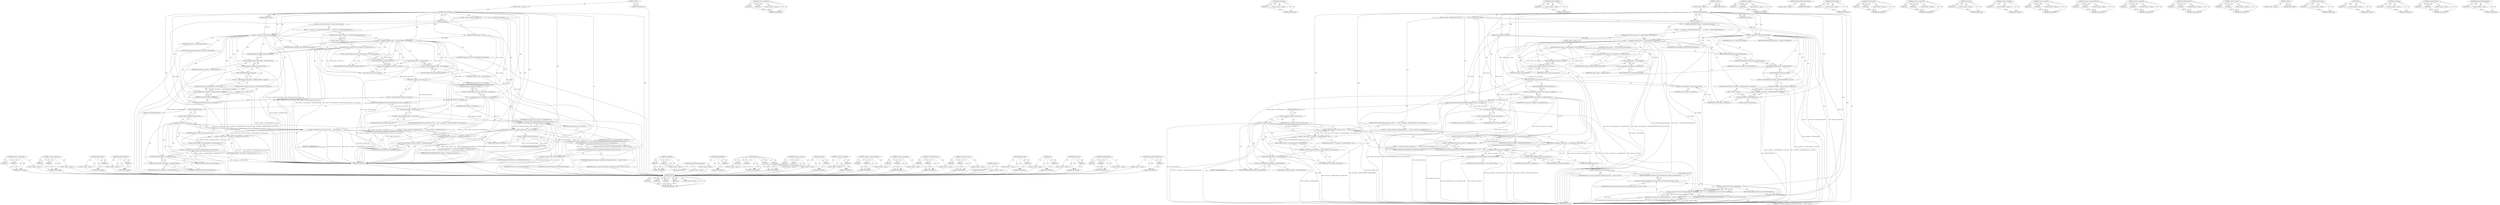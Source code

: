 digraph "RemoveScheduledUpdatesFor" {
vulnerable_195 [label=<(METHOD,&lt;operator&gt;.greaterThan)>];
vulnerable_196 [label=<(PARAM,p1)>];
vulnerable_197 [label=<(PARAM,p2)>];
vulnerable_198 [label=<(BLOCK,&lt;empty&gt;,&lt;empty&gt;)>];
vulnerable_199 [label=<(METHOD_RETURN,ANY)>];
vulnerable_174 [label=<(METHOD,&lt;operator&gt;.fieldAccess)>];
vulnerable_175 [label=<(PARAM,p1)>];
vulnerable_176 [label=<(PARAM,p2)>];
vulnerable_177 [label=<(BLOCK,&lt;empty&gt;,&lt;empty&gt;)>];
vulnerable_178 [label=<(METHOD_RETURN,ANY)>];
vulnerable_132 [label=<(METHOD,GetLocationBar)>];
vulnerable_133 [label=<(PARAM,p1)>];
vulnerable_134 [label=<(BLOCK,&lt;empty&gt;,&lt;empty&gt;)>];
vulnerable_135 [label=<(METHOD_RETURN,ANY)>];
vulnerable_152 [label=<(METHOD,SyncHistoryWithTabs)>];
vulnerable_153 [label=<(PARAM,p1)>];
vulnerable_154 [label=<(BLOCK,&lt;empty&gt;,&lt;empty&gt;)>];
vulnerable_155 [label=<(METHOD_RETURN,ANY)>];
vulnerable_6 [label=<(METHOD,&lt;global&gt;)<SUB>1</SUB>>];
vulnerable_7 [label=<(BLOCK,&lt;empty&gt;,&lt;empty&gt;)<SUB>1</SUB>>];
vulnerable_8 [label=<(METHOD,TabDetachedAtImpl)<SUB>1</SUB>>];
vulnerable_9 [label=<(PARAM,TabContentsWrapper* contents)<SUB>1</SUB>>];
vulnerable_10 [label=<(PARAM,int index)<SUB>1</SUB>>];
vulnerable_11 [label=<(PARAM,DetachType type)<SUB>2</SUB>>];
vulnerable_12 [label=<(BLOCK,{
  if (type == DETACH_TYPE_DETACH) {
    if (c...,{
  if (type == DETACH_TYPE_DETACH) {
    if (c...)<SUB>2</SUB>>];
vulnerable_13 [label=<(CONTROL_STRUCTURE,IF,if (type == DETACH_TYPE_DETACH))<SUB>3</SUB>>];
vulnerable_14 [label=<(&lt;operator&gt;.equals,type == DETACH_TYPE_DETACH)<SUB>3</SUB>>];
vulnerable_15 [label=<(IDENTIFIER,type,type == DETACH_TYPE_DETACH)<SUB>3</SUB>>];
vulnerable_16 [label=<(IDENTIFIER,DETACH_TYPE_DETACH,type == DETACH_TYPE_DETACH)<SUB>3</SUB>>];
vulnerable_17 [label=<(BLOCK,{
    if (contents == GetSelectedTabContentsWra...,{
    if (contents == GetSelectedTabContentsWra...)<SUB>3</SUB>>];
vulnerable_18 [label=<(CONTROL_STRUCTURE,IF,if (contents == GetSelectedTabContentsWrapper()))<SUB>4</SUB>>];
vulnerable_19 [label=<(&lt;operator&gt;.equals,contents == GetSelectedTabContentsWrapper())<SUB>4</SUB>>];
vulnerable_20 [label=<(IDENTIFIER,contents,contents == GetSelectedTabContentsWrapper())<SUB>4</SUB>>];
vulnerable_21 [label=<(GetSelectedTabContentsWrapper,GetSelectedTabContentsWrapper())<SUB>4</SUB>>];
vulnerable_22 [label=<(BLOCK,&lt;empty&gt;,&lt;empty&gt;)<SUB>5</SUB>>];
vulnerable_23 [label=<(SaveStateToContents,window_-&gt;GetLocationBar()-&gt;SaveStateToContents(...)<SUB>5</SUB>>];
vulnerable_24 [label=<(&lt;operator&gt;.indirectFieldAccess,window_-&gt;GetLocationBar()-&gt;SaveStateToContents)<SUB>5</SUB>>];
vulnerable_25 [label=<(GetLocationBar,window_-&gt;GetLocationBar())<SUB>5</SUB>>];
vulnerable_26 [label=<(&lt;operator&gt;.indirectFieldAccess,window_-&gt;GetLocationBar)<SUB>5</SUB>>];
vulnerable_27 [label=<(IDENTIFIER,window_,window_-&gt;GetLocationBar())<SUB>5</SUB>>];
vulnerable_28 [label=<(FIELD_IDENTIFIER,GetLocationBar,GetLocationBar)<SUB>5</SUB>>];
vulnerable_29 [label=<(FIELD_IDENTIFIER,SaveStateToContents,SaveStateToContents)<SUB>5</SUB>>];
vulnerable_30 [label=<(tab_contents,contents-&gt;tab_contents())<SUB>5</SUB>>];
vulnerable_31 [label=<(&lt;operator&gt;.indirectFieldAccess,contents-&gt;tab_contents)<SUB>5</SUB>>];
vulnerable_32 [label=<(IDENTIFIER,contents,contents-&gt;tab_contents())<SUB>5</SUB>>];
vulnerable_33 [label=<(FIELD_IDENTIFIER,tab_contents,tab_contents)<SUB>5</SUB>>];
vulnerable_34 [label=<(CONTROL_STRUCTURE,IF,if (!tab_handler_-&gt;GetTabStripModel()-&gt;closing_all()))<SUB>7</SUB>>];
vulnerable_35 [label=<(&lt;operator&gt;.logicalNot,!tab_handler_-&gt;GetTabStripModel()-&gt;closing_all())<SUB>7</SUB>>];
vulnerable_36 [label=<(closing_all,tab_handler_-&gt;GetTabStripModel()-&gt;closing_all())<SUB>7</SUB>>];
vulnerable_37 [label=<(&lt;operator&gt;.indirectFieldAccess,tab_handler_-&gt;GetTabStripModel()-&gt;closing_all)<SUB>7</SUB>>];
vulnerable_38 [label=<(GetTabStripModel,tab_handler_-&gt;GetTabStripModel())<SUB>7</SUB>>];
vulnerable_39 [label=<(&lt;operator&gt;.indirectFieldAccess,tab_handler_-&gt;GetTabStripModel)<SUB>7</SUB>>];
vulnerable_40 [label=<(IDENTIFIER,tab_handler_,tab_handler_-&gt;GetTabStripModel())<SUB>7</SUB>>];
vulnerable_41 [label=<(FIELD_IDENTIFIER,GetTabStripModel,GetTabStripModel)<SUB>7</SUB>>];
vulnerable_42 [label=<(FIELD_IDENTIFIER,closing_all,closing_all)<SUB>7</SUB>>];
vulnerable_43 [label=<(BLOCK,&lt;empty&gt;,&lt;empty&gt;)<SUB>8</SUB>>];
vulnerable_44 [label=<(SyncHistoryWithTabs,SyncHistoryWithTabs(0))<SUB>8</SUB>>];
vulnerable_45 [label=<(LITERAL,0,SyncHistoryWithTabs(0))<SUB>8</SUB>>];
vulnerable_46 [label=<(set_delegate,contents-&gt;tab_contents()-&gt;set_delegate(NULL))<SUB>11</SUB>>];
vulnerable_47 [label=<(&lt;operator&gt;.indirectFieldAccess,contents-&gt;tab_contents()-&gt;set_delegate)<SUB>11</SUB>>];
vulnerable_48 [label=<(tab_contents,contents-&gt;tab_contents())<SUB>11</SUB>>];
vulnerable_49 [label=<(&lt;operator&gt;.indirectFieldAccess,contents-&gt;tab_contents)<SUB>11</SUB>>];
vulnerable_50 [label=<(IDENTIFIER,contents,contents-&gt;tab_contents())<SUB>11</SUB>>];
vulnerable_51 [label=<(FIELD_IDENTIFIER,tab_contents,tab_contents)<SUB>11</SUB>>];
vulnerable_52 [label=<(FIELD_IDENTIFIER,set_delegate,set_delegate)<SUB>11</SUB>>];
vulnerable_53 [label=<(IDENTIFIER,NULL,contents-&gt;tab_contents()-&gt;set_delegate(NULL))<SUB>11</SUB>>];
vulnerable_54 [label=<(RemoveScheduledUpdatesFor,RemoveScheduledUpdatesFor(contents-&gt;tab_content...)<SUB>12</SUB>>];
vulnerable_55 [label=<(tab_contents,contents-&gt;tab_contents())<SUB>12</SUB>>];
vulnerable_56 [label=<(&lt;operator&gt;.indirectFieldAccess,contents-&gt;tab_contents)<SUB>12</SUB>>];
vulnerable_57 [label=<(IDENTIFIER,contents,contents-&gt;tab_contents())<SUB>12</SUB>>];
vulnerable_58 [label=<(FIELD_IDENTIFIER,tab_contents,tab_contents)<SUB>12</SUB>>];
vulnerable_59 [label=<(CONTROL_STRUCTURE,IF,if (find_bar_controller_.get() &amp;&amp;
      index == tab_handler_-&gt;GetTabStripModel()-&gt;selected_index()))<SUB>14</SUB>>];
vulnerable_60 [label=<(&lt;operator&gt;.logicalAnd,find_bar_controller_.get() &amp;&amp;
      index == ta...)<SUB>14</SUB>>];
vulnerable_61 [label=<(get,find_bar_controller_.get())<SUB>14</SUB>>];
vulnerable_62 [label=<(&lt;operator&gt;.fieldAccess,find_bar_controller_.get)<SUB>14</SUB>>];
vulnerable_63 [label=<(IDENTIFIER,find_bar_controller_,find_bar_controller_.get())<SUB>14</SUB>>];
vulnerable_64 [label=<(FIELD_IDENTIFIER,get,get)<SUB>14</SUB>>];
vulnerable_65 [label=<(&lt;operator&gt;.equals,index == tab_handler_-&gt;GetTabStripModel()-&gt;sele...)<SUB>15</SUB>>];
vulnerable_66 [label=<(IDENTIFIER,index,index == tab_handler_-&gt;GetTabStripModel()-&gt;sele...)<SUB>15</SUB>>];
vulnerable_67 [label=<(selected_index,tab_handler_-&gt;GetTabStripModel()-&gt;selected_index())<SUB>15</SUB>>];
vulnerable_68 [label=<(&lt;operator&gt;.indirectFieldAccess,tab_handler_-&gt;GetTabStripModel()-&gt;selected_index)<SUB>15</SUB>>];
vulnerable_69 [label=<(GetTabStripModel,tab_handler_-&gt;GetTabStripModel())<SUB>15</SUB>>];
vulnerable_70 [label=<(&lt;operator&gt;.indirectFieldAccess,tab_handler_-&gt;GetTabStripModel)<SUB>15</SUB>>];
vulnerable_71 [label=<(IDENTIFIER,tab_handler_,tab_handler_-&gt;GetTabStripModel())<SUB>15</SUB>>];
vulnerable_72 [label=<(FIELD_IDENTIFIER,GetTabStripModel,GetTabStripModel)<SUB>15</SUB>>];
vulnerable_73 [label=<(FIELD_IDENTIFIER,selected_index,selected_index)<SUB>15</SUB>>];
vulnerable_74 [label=<(BLOCK,{
     find_bar_controller_-&gt;ChangeTabContents(...,{
     find_bar_controller_-&gt;ChangeTabContents(...)<SUB>15</SUB>>];
vulnerable_75 [label=<(ChangeTabContents,find_bar_controller_-&gt;ChangeTabContents(NULL))<SUB>16</SUB>>];
vulnerable_76 [label=<(&lt;operator&gt;.indirectFieldAccess,find_bar_controller_-&gt;ChangeTabContents)<SUB>16</SUB>>];
vulnerable_77 [label=<(IDENTIFIER,find_bar_controller_,find_bar_controller_-&gt;ChangeTabContents(NULL))<SUB>16</SUB>>];
vulnerable_78 [label=<(FIELD_IDENTIFIER,ChangeTabContents,ChangeTabContents)<SUB>16</SUB>>];
vulnerable_79 [label=<(IDENTIFIER,NULL,find_bar_controller_-&gt;ChangeTabContents(NULL))<SUB>16</SUB>>];
vulnerable_80 [label="<(Remove,registrar_.Remove(this, NotificationType::TAB_C...)<SUB>19</SUB>>"];
vulnerable_81 [label=<(&lt;operator&gt;.fieldAccess,registrar_.Remove)<SUB>19</SUB>>];
vulnerable_82 [label="<(IDENTIFIER,registrar_,registrar_.Remove(this, NotificationType::TAB_C...)<SUB>19</SUB>>"];
vulnerable_83 [label=<(FIELD_IDENTIFIER,Remove,Remove)<SUB>19</SUB>>];
vulnerable_84 [label="<(LITERAL,this,registrar_.Remove(this, NotificationType::TAB_C...)<SUB>19</SUB>>"];
vulnerable_85 [label="<(&lt;operator&gt;.fieldAccess,NotificationType::TAB_CONTENTS_DISCONNECTED)<SUB>19</SUB>>"];
vulnerable_86 [label="<(IDENTIFIER,NotificationType,registrar_.Remove(this, NotificationType::TAB_C...)<SUB>19</SUB>>"];
vulnerable_87 [label=<(FIELD_IDENTIFIER,TAB_CONTENTS_DISCONNECTED,TAB_CONTENTS_DISCONNECTED)<SUB>19</SUB>>];
vulnerable_88 [label=<(&lt;operator&gt;.greaterThan,Source&lt;TabContentsWrapper&gt;(contents))<SUB>20</SUB>>];
vulnerable_89 [label=<(&lt;operator&gt;.lessThan,Source&lt;TabContentsWrapper)<SUB>20</SUB>>];
vulnerable_90 [label=<(IDENTIFIER,Source,Source&lt;TabContentsWrapper)<SUB>20</SUB>>];
vulnerable_91 [label=<(IDENTIFIER,TabContentsWrapper,Source&lt;TabContentsWrapper)<SUB>20</SUB>>];
vulnerable_92 [label=<(IDENTIFIER,contents,Source&lt;TabContentsWrapper&gt;(contents))<SUB>20</SUB>>];
vulnerable_93 [label=<(METHOD_RETURN,void)<SUB>1</SUB>>];
vulnerable_95 [label=<(METHOD_RETURN,ANY)<SUB>1</SUB>>];
vulnerable_156 [label=<(METHOD,set_delegate)>];
vulnerable_157 [label=<(PARAM,p1)>];
vulnerable_158 [label=<(PARAM,p2)>];
vulnerable_159 [label=<(BLOCK,&lt;empty&gt;,&lt;empty&gt;)>];
vulnerable_160 [label=<(METHOD_RETURN,ANY)>];
vulnerable_119 [label=<(METHOD,GetSelectedTabContentsWrapper)>];
vulnerable_120 [label=<(BLOCK,&lt;empty&gt;,&lt;empty&gt;)>];
vulnerable_121 [label=<(METHOD_RETURN,ANY)>];
vulnerable_148 [label=<(METHOD,GetTabStripModel)>];
vulnerable_149 [label=<(PARAM,p1)>];
vulnerable_150 [label=<(BLOCK,&lt;empty&gt;,&lt;empty&gt;)>];
vulnerable_151 [label=<(METHOD_RETURN,ANY)>];
vulnerable_188 [label=<(METHOD,Remove)>];
vulnerable_189 [label=<(PARAM,p1)>];
vulnerable_190 [label=<(PARAM,p2)>];
vulnerable_191 [label=<(PARAM,p3)>];
vulnerable_192 [label=<(PARAM,p4)>];
vulnerable_193 [label=<(BLOCK,&lt;empty&gt;,&lt;empty&gt;)>];
vulnerable_194 [label=<(METHOD_RETURN,ANY)>];
vulnerable_200 [label=<(METHOD,&lt;operator&gt;.lessThan)>];
vulnerable_201 [label=<(PARAM,p1)>];
vulnerable_202 [label=<(PARAM,p2)>];
vulnerable_203 [label=<(BLOCK,&lt;empty&gt;,&lt;empty&gt;)>];
vulnerable_204 [label=<(METHOD_RETURN,ANY)>];
vulnerable_144 [label=<(METHOD,closing_all)>];
vulnerable_145 [label=<(PARAM,p1)>];
vulnerable_146 [label=<(BLOCK,&lt;empty&gt;,&lt;empty&gt;)>];
vulnerable_147 [label=<(METHOD_RETURN,ANY)>];
vulnerable_140 [label=<(METHOD,&lt;operator&gt;.logicalNot)>];
vulnerable_141 [label=<(PARAM,p1)>];
vulnerable_142 [label=<(BLOCK,&lt;empty&gt;,&lt;empty&gt;)>];
vulnerable_143 [label=<(METHOD_RETURN,ANY)>];
vulnerable_127 [label=<(METHOD,&lt;operator&gt;.indirectFieldAccess)>];
vulnerable_128 [label=<(PARAM,p1)>];
vulnerable_129 [label=<(PARAM,p2)>];
vulnerable_130 [label=<(BLOCK,&lt;empty&gt;,&lt;empty&gt;)>];
vulnerable_131 [label=<(METHOD_RETURN,ANY)>];
vulnerable_165 [label=<(METHOD,&lt;operator&gt;.logicalAnd)>];
vulnerable_166 [label=<(PARAM,p1)>];
vulnerable_167 [label=<(PARAM,p2)>];
vulnerable_168 [label=<(BLOCK,&lt;empty&gt;,&lt;empty&gt;)>];
vulnerable_169 [label=<(METHOD_RETURN,ANY)>];
vulnerable_122 [label=<(METHOD,SaveStateToContents)>];
vulnerable_123 [label=<(PARAM,p1)>];
vulnerable_124 [label=<(PARAM,p2)>];
vulnerable_125 [label=<(BLOCK,&lt;empty&gt;,&lt;empty&gt;)>];
vulnerable_126 [label=<(METHOD_RETURN,ANY)>];
vulnerable_114 [label=<(METHOD,&lt;operator&gt;.equals)>];
vulnerable_115 [label=<(PARAM,p1)>];
vulnerable_116 [label=<(PARAM,p2)>];
vulnerable_117 [label=<(BLOCK,&lt;empty&gt;,&lt;empty&gt;)>];
vulnerable_118 [label=<(METHOD_RETURN,ANY)>];
vulnerable_108 [label=<(METHOD,&lt;global&gt;)<SUB>1</SUB>>];
vulnerable_109 [label=<(BLOCK,&lt;empty&gt;,&lt;empty&gt;)>];
vulnerable_110 [label=<(METHOD_RETURN,ANY)>];
vulnerable_179 [label=<(METHOD,selected_index)>];
vulnerable_180 [label=<(PARAM,p1)>];
vulnerable_181 [label=<(BLOCK,&lt;empty&gt;,&lt;empty&gt;)>];
vulnerable_182 [label=<(METHOD_RETURN,ANY)>];
vulnerable_170 [label=<(METHOD,get)>];
vulnerable_171 [label=<(PARAM,p1)>];
vulnerable_172 [label=<(BLOCK,&lt;empty&gt;,&lt;empty&gt;)>];
vulnerable_173 [label=<(METHOD_RETURN,ANY)>];
vulnerable_136 [label=<(METHOD,tab_contents)>];
vulnerable_137 [label=<(PARAM,p1)>];
vulnerable_138 [label=<(BLOCK,&lt;empty&gt;,&lt;empty&gt;)>];
vulnerable_139 [label=<(METHOD_RETURN,ANY)>];
vulnerable_183 [label=<(METHOD,ChangeTabContents)>];
vulnerable_184 [label=<(PARAM,p1)>];
vulnerable_185 [label=<(PARAM,p2)>];
vulnerable_186 [label=<(BLOCK,&lt;empty&gt;,&lt;empty&gt;)>];
vulnerable_187 [label=<(METHOD_RETURN,ANY)>];
vulnerable_161 [label=<(METHOD,RemoveScheduledUpdatesFor)>];
vulnerable_162 [label=<(PARAM,p1)>];
vulnerable_163 [label=<(BLOCK,&lt;empty&gt;,&lt;empty&gt;)>];
vulnerable_164 [label=<(METHOD_RETURN,ANY)>];
fixed_204 [label=<(METHOD,Remove)>];
fixed_205 [label=<(PARAM,p1)>];
fixed_206 [label=<(PARAM,p2)>];
fixed_207 [label=<(PARAM,p3)>];
fixed_208 [label=<(PARAM,p4)>];
fixed_209 [label=<(BLOCK,&lt;empty&gt;,&lt;empty&gt;)>];
fixed_210 [label=<(METHOD_RETURN,ANY)>];
fixed_185 [label=<(METHOD,&lt;operator&gt;.fieldAccess)>];
fixed_186 [label=<(PARAM,p1)>];
fixed_187 [label=<(PARAM,p2)>];
fixed_188 [label=<(BLOCK,&lt;empty&gt;,&lt;empty&gt;)>];
fixed_189 [label=<(METHOD_RETURN,ANY)>];
fixed_143 [label=<(METHOD,GetLocationBar)>];
fixed_144 [label=<(PARAM,p1)>];
fixed_145 [label=<(BLOCK,&lt;empty&gt;,&lt;empty&gt;)>];
fixed_146 [label=<(METHOD_RETURN,ANY)>];
fixed_163 [label=<(METHOD,SyncHistoryWithTabs)>];
fixed_164 [label=<(PARAM,p1)>];
fixed_165 [label=<(BLOCK,&lt;empty&gt;,&lt;empty&gt;)>];
fixed_166 [label=<(METHOD_RETURN,ANY)>];
fixed_6 [label=<(METHOD,&lt;global&gt;)<SUB>1</SUB>>];
fixed_7 [label=<(BLOCK,&lt;empty&gt;,&lt;empty&gt;)<SUB>1</SUB>>];
fixed_8 [label=<(METHOD,TabDetachedAtImpl)<SUB>1</SUB>>];
fixed_9 [label=<(PARAM,TabContentsWrapper* contents)<SUB>1</SUB>>];
fixed_10 [label=<(PARAM,int index)<SUB>1</SUB>>];
fixed_11 [label=<(PARAM,DetachType type)<SUB>2</SUB>>];
fixed_12 [label=<(BLOCK,{
  if (type == DETACH_TYPE_DETACH) {
    if (c...,{
  if (type == DETACH_TYPE_DETACH) {
    if (c...)<SUB>2</SUB>>];
fixed_13 [label=<(CONTROL_STRUCTURE,IF,if (type == DETACH_TYPE_DETACH))<SUB>3</SUB>>];
fixed_14 [label=<(&lt;operator&gt;.equals,type == DETACH_TYPE_DETACH)<SUB>3</SUB>>];
fixed_15 [label=<(IDENTIFIER,type,type == DETACH_TYPE_DETACH)<SUB>3</SUB>>];
fixed_16 [label=<(IDENTIFIER,DETACH_TYPE_DETACH,type == DETACH_TYPE_DETACH)<SUB>3</SUB>>];
fixed_17 [label=<(BLOCK,{
    if (contents == GetSelectedTabContentsWra...,{
    if (contents == GetSelectedTabContentsWra...)<SUB>3</SUB>>];
fixed_18 [label=<(CONTROL_STRUCTURE,IF,if (contents == GetSelectedTabContentsWrapper()))<SUB>4</SUB>>];
fixed_19 [label=<(&lt;operator&gt;.equals,contents == GetSelectedTabContentsWrapper())<SUB>4</SUB>>];
fixed_20 [label=<(IDENTIFIER,contents,contents == GetSelectedTabContentsWrapper())<SUB>4</SUB>>];
fixed_21 [label=<(GetSelectedTabContentsWrapper,GetSelectedTabContentsWrapper())<SUB>4</SUB>>];
fixed_22 [label=<(BLOCK,&lt;empty&gt;,&lt;empty&gt;)<SUB>5</SUB>>];
fixed_23 [label=<(SaveStateToContents,window_-&gt;GetLocationBar()-&gt;SaveStateToContents(...)<SUB>5</SUB>>];
fixed_24 [label=<(&lt;operator&gt;.indirectFieldAccess,window_-&gt;GetLocationBar()-&gt;SaveStateToContents)<SUB>5</SUB>>];
fixed_25 [label=<(GetLocationBar,window_-&gt;GetLocationBar())<SUB>5</SUB>>];
fixed_26 [label=<(&lt;operator&gt;.indirectFieldAccess,window_-&gt;GetLocationBar)<SUB>5</SUB>>];
fixed_27 [label=<(IDENTIFIER,window_,window_-&gt;GetLocationBar())<SUB>5</SUB>>];
fixed_28 [label=<(FIELD_IDENTIFIER,GetLocationBar,GetLocationBar)<SUB>5</SUB>>];
fixed_29 [label=<(FIELD_IDENTIFIER,SaveStateToContents,SaveStateToContents)<SUB>5</SUB>>];
fixed_30 [label=<(tab_contents,contents-&gt;tab_contents())<SUB>5</SUB>>];
fixed_31 [label=<(&lt;operator&gt;.indirectFieldAccess,contents-&gt;tab_contents)<SUB>5</SUB>>];
fixed_32 [label=<(IDENTIFIER,contents,contents-&gt;tab_contents())<SUB>5</SUB>>];
fixed_33 [label=<(FIELD_IDENTIFIER,tab_contents,tab_contents)<SUB>5</SUB>>];
fixed_34 [label=<(CONTROL_STRUCTURE,IF,if (!tab_handler_-&gt;GetTabStripModel()-&gt;closing_all()))<SUB>7</SUB>>];
fixed_35 [label=<(&lt;operator&gt;.logicalNot,!tab_handler_-&gt;GetTabStripModel()-&gt;closing_all())<SUB>7</SUB>>];
fixed_36 [label=<(closing_all,tab_handler_-&gt;GetTabStripModel()-&gt;closing_all())<SUB>7</SUB>>];
fixed_37 [label=<(&lt;operator&gt;.indirectFieldAccess,tab_handler_-&gt;GetTabStripModel()-&gt;closing_all)<SUB>7</SUB>>];
fixed_38 [label=<(GetTabStripModel,tab_handler_-&gt;GetTabStripModel())<SUB>7</SUB>>];
fixed_39 [label=<(&lt;operator&gt;.indirectFieldAccess,tab_handler_-&gt;GetTabStripModel)<SUB>7</SUB>>];
fixed_40 [label=<(IDENTIFIER,tab_handler_,tab_handler_-&gt;GetTabStripModel())<SUB>7</SUB>>];
fixed_41 [label=<(FIELD_IDENTIFIER,GetTabStripModel,GetTabStripModel)<SUB>7</SUB>>];
fixed_42 [label=<(FIELD_IDENTIFIER,closing_all,closing_all)<SUB>7</SUB>>];
fixed_43 [label=<(BLOCK,&lt;empty&gt;,&lt;empty&gt;)<SUB>8</SUB>>];
fixed_44 [label=<(SyncHistoryWithTabs,SyncHistoryWithTabs(0))<SUB>8</SUB>>];
fixed_45 [label=<(LITERAL,0,SyncHistoryWithTabs(0))<SUB>8</SUB>>];
fixed_46 [label=<(set_delegate,contents-&gt;tab_contents()-&gt;set_delegate(NULL))<SUB>11</SUB>>];
fixed_47 [label=<(&lt;operator&gt;.indirectFieldAccess,contents-&gt;tab_contents()-&gt;set_delegate)<SUB>11</SUB>>];
fixed_48 [label=<(tab_contents,contents-&gt;tab_contents())<SUB>11</SUB>>];
fixed_49 [label=<(&lt;operator&gt;.indirectFieldAccess,contents-&gt;tab_contents)<SUB>11</SUB>>];
fixed_50 [label=<(IDENTIFIER,contents,contents-&gt;tab_contents())<SUB>11</SUB>>];
fixed_51 [label=<(FIELD_IDENTIFIER,tab_contents,tab_contents)<SUB>11</SUB>>];
fixed_52 [label=<(FIELD_IDENTIFIER,set_delegate,set_delegate)<SUB>11</SUB>>];
fixed_53 [label=<(IDENTIFIER,NULL,contents-&gt;tab_contents()-&gt;set_delegate(NULL))<SUB>11</SUB>>];
fixed_54 [label=<(RemoveScheduledUpdatesFor,RemoveScheduledUpdatesFor(contents-&gt;tab_content...)<SUB>12</SUB>>];
fixed_55 [label=<(tab_contents,contents-&gt;tab_contents())<SUB>12</SUB>>];
fixed_56 [label=<(&lt;operator&gt;.indirectFieldAccess,contents-&gt;tab_contents)<SUB>12</SUB>>];
fixed_57 [label=<(IDENTIFIER,contents,contents-&gt;tab_contents())<SUB>12</SUB>>];
fixed_58 [label=<(FIELD_IDENTIFIER,tab_contents,tab_contents)<SUB>12</SUB>>];
fixed_59 [label=<(CONTROL_STRUCTURE,IF,if (find_bar_controller_.get() &amp;&amp;
      index == tab_handler_-&gt;GetTabStripModel()-&gt;selected_index()))<SUB>14</SUB>>];
fixed_60 [label=<(&lt;operator&gt;.logicalAnd,find_bar_controller_.get() &amp;&amp;
      index == ta...)<SUB>14</SUB>>];
fixed_61 [label=<(get,find_bar_controller_.get())<SUB>14</SUB>>];
fixed_62 [label=<(&lt;operator&gt;.fieldAccess,find_bar_controller_.get)<SUB>14</SUB>>];
fixed_63 [label=<(IDENTIFIER,find_bar_controller_,find_bar_controller_.get())<SUB>14</SUB>>];
fixed_64 [label=<(FIELD_IDENTIFIER,get,get)<SUB>14</SUB>>];
fixed_65 [label=<(&lt;operator&gt;.equals,index == tab_handler_-&gt;GetTabStripModel()-&gt;sele...)<SUB>15</SUB>>];
fixed_66 [label=<(IDENTIFIER,index,index == tab_handler_-&gt;GetTabStripModel()-&gt;sele...)<SUB>15</SUB>>];
fixed_67 [label=<(selected_index,tab_handler_-&gt;GetTabStripModel()-&gt;selected_index())<SUB>15</SUB>>];
fixed_68 [label=<(&lt;operator&gt;.indirectFieldAccess,tab_handler_-&gt;GetTabStripModel()-&gt;selected_index)<SUB>15</SUB>>];
fixed_69 [label=<(GetTabStripModel,tab_handler_-&gt;GetTabStripModel())<SUB>15</SUB>>];
fixed_70 [label=<(&lt;operator&gt;.indirectFieldAccess,tab_handler_-&gt;GetTabStripModel)<SUB>15</SUB>>];
fixed_71 [label=<(IDENTIFIER,tab_handler_,tab_handler_-&gt;GetTabStripModel())<SUB>15</SUB>>];
fixed_72 [label=<(FIELD_IDENTIFIER,GetTabStripModel,GetTabStripModel)<SUB>15</SUB>>];
fixed_73 [label=<(FIELD_IDENTIFIER,selected_index,selected_index)<SUB>15</SUB>>];
fixed_74 [label=<(BLOCK,{
     find_bar_controller_-&gt;ChangeTabContents(...,{
     find_bar_controller_-&gt;ChangeTabContents(...)<SUB>15</SUB>>];
fixed_75 [label=<(ChangeTabContents,find_bar_controller_-&gt;ChangeTabContents(NULL))<SUB>16</SUB>>];
fixed_76 [label=<(&lt;operator&gt;.indirectFieldAccess,find_bar_controller_-&gt;ChangeTabContents)<SUB>16</SUB>>];
fixed_77 [label=<(IDENTIFIER,find_bar_controller_,find_bar_controller_-&gt;ChangeTabContents(NULL))<SUB>16</SUB>>];
fixed_78 [label=<(FIELD_IDENTIFIER,ChangeTabContents,ChangeTabContents)<SUB>16</SUB>>];
fixed_79 [label=<(IDENTIFIER,NULL,find_bar_controller_-&gt;ChangeTabContents(NULL))<SUB>16</SUB>>];
fixed_80 [label=<(CONTROL_STRUCTURE,IF,if (is_attempting_to_close_browser_))<SUB>19</SUB>>];
fixed_81 [label=<(IDENTIFIER,is_attempting_to_close_browser_,if (is_attempting_to_close_browser_))<SUB>19</SUB>>];
fixed_82 [label=<(BLOCK,{
    // If this is the last tab with unload ha...,{
    // If this is the last tab with unload ha...)<SUB>19</SUB>>];
fixed_83 [label=<(ClearUnloadState,ClearUnloadState(contents-&gt;tab_contents(), false))<SUB>24</SUB>>];
fixed_84 [label=<(tab_contents,contents-&gt;tab_contents())<SUB>24</SUB>>];
fixed_85 [label=<(&lt;operator&gt;.indirectFieldAccess,contents-&gt;tab_contents)<SUB>24</SUB>>];
fixed_86 [label=<(IDENTIFIER,contents,contents-&gt;tab_contents())<SUB>24</SUB>>];
fixed_87 [label=<(FIELD_IDENTIFIER,tab_contents,tab_contents)<SUB>24</SUB>>];
fixed_88 [label=<(LITERAL,false,ClearUnloadState(contents-&gt;tab_contents(), false))<SUB>24</SUB>>];
fixed_89 [label="<(Remove,registrar_.Remove(this, NotificationType::TAB_C...)<SUB>27</SUB>>"];
fixed_90 [label=<(&lt;operator&gt;.fieldAccess,registrar_.Remove)<SUB>27</SUB>>];
fixed_91 [label="<(IDENTIFIER,registrar_,registrar_.Remove(this, NotificationType::TAB_C...)<SUB>27</SUB>>"];
fixed_92 [label=<(FIELD_IDENTIFIER,Remove,Remove)<SUB>27</SUB>>];
fixed_93 [label="<(LITERAL,this,registrar_.Remove(this, NotificationType::TAB_C...)<SUB>27</SUB>>"];
fixed_94 [label="<(&lt;operator&gt;.fieldAccess,NotificationType::TAB_CONTENTS_DISCONNECTED)<SUB>27</SUB>>"];
fixed_95 [label="<(IDENTIFIER,NotificationType,registrar_.Remove(this, NotificationType::TAB_C...)<SUB>27</SUB>>"];
fixed_96 [label=<(FIELD_IDENTIFIER,TAB_CONTENTS_DISCONNECTED,TAB_CONTENTS_DISCONNECTED)<SUB>27</SUB>>];
fixed_97 [label=<(&lt;operator&gt;.greaterThan,Source&lt;TabContentsWrapper&gt;(contents))<SUB>28</SUB>>];
fixed_98 [label=<(&lt;operator&gt;.lessThan,Source&lt;TabContentsWrapper)<SUB>28</SUB>>];
fixed_99 [label=<(IDENTIFIER,Source,Source&lt;TabContentsWrapper)<SUB>28</SUB>>];
fixed_100 [label=<(IDENTIFIER,TabContentsWrapper,Source&lt;TabContentsWrapper)<SUB>28</SUB>>];
fixed_101 [label=<(IDENTIFIER,contents,Source&lt;TabContentsWrapper&gt;(contents))<SUB>28</SUB>>];
fixed_102 [label=<(METHOD_RETURN,void)<SUB>1</SUB>>];
fixed_104 [label=<(METHOD_RETURN,ANY)<SUB>1</SUB>>];
fixed_167 [label=<(METHOD,set_delegate)>];
fixed_168 [label=<(PARAM,p1)>];
fixed_169 [label=<(PARAM,p2)>];
fixed_170 [label=<(BLOCK,&lt;empty&gt;,&lt;empty&gt;)>];
fixed_171 [label=<(METHOD_RETURN,ANY)>];
fixed_130 [label=<(METHOD,GetSelectedTabContentsWrapper)>];
fixed_131 [label=<(BLOCK,&lt;empty&gt;,&lt;empty&gt;)>];
fixed_132 [label=<(METHOD_RETURN,ANY)>];
fixed_159 [label=<(METHOD,GetTabStripModel)>];
fixed_160 [label=<(PARAM,p1)>];
fixed_161 [label=<(BLOCK,&lt;empty&gt;,&lt;empty&gt;)>];
fixed_162 [label=<(METHOD_RETURN,ANY)>];
fixed_199 [label=<(METHOD,ClearUnloadState)>];
fixed_200 [label=<(PARAM,p1)>];
fixed_201 [label=<(PARAM,p2)>];
fixed_202 [label=<(BLOCK,&lt;empty&gt;,&lt;empty&gt;)>];
fixed_203 [label=<(METHOD_RETURN,ANY)>];
fixed_211 [label=<(METHOD,&lt;operator&gt;.greaterThan)>];
fixed_212 [label=<(PARAM,p1)>];
fixed_213 [label=<(PARAM,p2)>];
fixed_214 [label=<(BLOCK,&lt;empty&gt;,&lt;empty&gt;)>];
fixed_215 [label=<(METHOD_RETURN,ANY)>];
fixed_155 [label=<(METHOD,closing_all)>];
fixed_156 [label=<(PARAM,p1)>];
fixed_157 [label=<(BLOCK,&lt;empty&gt;,&lt;empty&gt;)>];
fixed_158 [label=<(METHOD_RETURN,ANY)>];
fixed_151 [label=<(METHOD,&lt;operator&gt;.logicalNot)>];
fixed_152 [label=<(PARAM,p1)>];
fixed_153 [label=<(BLOCK,&lt;empty&gt;,&lt;empty&gt;)>];
fixed_154 [label=<(METHOD_RETURN,ANY)>];
fixed_216 [label=<(METHOD,&lt;operator&gt;.lessThan)>];
fixed_217 [label=<(PARAM,p1)>];
fixed_218 [label=<(PARAM,p2)>];
fixed_219 [label=<(BLOCK,&lt;empty&gt;,&lt;empty&gt;)>];
fixed_220 [label=<(METHOD_RETURN,ANY)>];
fixed_138 [label=<(METHOD,&lt;operator&gt;.indirectFieldAccess)>];
fixed_139 [label=<(PARAM,p1)>];
fixed_140 [label=<(PARAM,p2)>];
fixed_141 [label=<(BLOCK,&lt;empty&gt;,&lt;empty&gt;)>];
fixed_142 [label=<(METHOD_RETURN,ANY)>];
fixed_176 [label=<(METHOD,&lt;operator&gt;.logicalAnd)>];
fixed_177 [label=<(PARAM,p1)>];
fixed_178 [label=<(PARAM,p2)>];
fixed_179 [label=<(BLOCK,&lt;empty&gt;,&lt;empty&gt;)>];
fixed_180 [label=<(METHOD_RETURN,ANY)>];
fixed_133 [label=<(METHOD,SaveStateToContents)>];
fixed_134 [label=<(PARAM,p1)>];
fixed_135 [label=<(PARAM,p2)>];
fixed_136 [label=<(BLOCK,&lt;empty&gt;,&lt;empty&gt;)>];
fixed_137 [label=<(METHOD_RETURN,ANY)>];
fixed_125 [label=<(METHOD,&lt;operator&gt;.equals)>];
fixed_126 [label=<(PARAM,p1)>];
fixed_127 [label=<(PARAM,p2)>];
fixed_128 [label=<(BLOCK,&lt;empty&gt;,&lt;empty&gt;)>];
fixed_129 [label=<(METHOD_RETURN,ANY)>];
fixed_119 [label=<(METHOD,&lt;global&gt;)<SUB>1</SUB>>];
fixed_120 [label=<(BLOCK,&lt;empty&gt;,&lt;empty&gt;)>];
fixed_121 [label=<(METHOD_RETURN,ANY)>];
fixed_190 [label=<(METHOD,selected_index)>];
fixed_191 [label=<(PARAM,p1)>];
fixed_192 [label=<(BLOCK,&lt;empty&gt;,&lt;empty&gt;)>];
fixed_193 [label=<(METHOD_RETURN,ANY)>];
fixed_181 [label=<(METHOD,get)>];
fixed_182 [label=<(PARAM,p1)>];
fixed_183 [label=<(BLOCK,&lt;empty&gt;,&lt;empty&gt;)>];
fixed_184 [label=<(METHOD_RETURN,ANY)>];
fixed_147 [label=<(METHOD,tab_contents)>];
fixed_148 [label=<(PARAM,p1)>];
fixed_149 [label=<(BLOCK,&lt;empty&gt;,&lt;empty&gt;)>];
fixed_150 [label=<(METHOD_RETURN,ANY)>];
fixed_194 [label=<(METHOD,ChangeTabContents)>];
fixed_195 [label=<(PARAM,p1)>];
fixed_196 [label=<(PARAM,p2)>];
fixed_197 [label=<(BLOCK,&lt;empty&gt;,&lt;empty&gt;)>];
fixed_198 [label=<(METHOD_RETURN,ANY)>];
fixed_172 [label=<(METHOD,RemoveScheduledUpdatesFor)>];
fixed_173 [label=<(PARAM,p1)>];
fixed_174 [label=<(BLOCK,&lt;empty&gt;,&lt;empty&gt;)>];
fixed_175 [label=<(METHOD_RETURN,ANY)>];
vulnerable_195 -> vulnerable_196  [key=0, label="AST: "];
vulnerable_195 -> vulnerable_196  [key=1, label="DDG: "];
vulnerable_195 -> vulnerable_198  [key=0, label="AST: "];
vulnerable_195 -> vulnerable_197  [key=0, label="AST: "];
vulnerable_195 -> vulnerable_197  [key=1, label="DDG: "];
vulnerable_195 -> vulnerable_199  [key=0, label="AST: "];
vulnerable_195 -> vulnerable_199  [key=1, label="CFG: "];
vulnerable_196 -> vulnerable_199  [key=0, label="DDG: p1"];
vulnerable_197 -> vulnerable_199  [key=0, label="DDG: p2"];
vulnerable_198 -> fixed_204  [key=0];
vulnerable_199 -> fixed_204  [key=0];
vulnerable_174 -> vulnerable_175  [key=0, label="AST: "];
vulnerable_174 -> vulnerable_175  [key=1, label="DDG: "];
vulnerable_174 -> vulnerable_177  [key=0, label="AST: "];
vulnerable_174 -> vulnerable_176  [key=0, label="AST: "];
vulnerable_174 -> vulnerable_176  [key=1, label="DDG: "];
vulnerable_174 -> vulnerable_178  [key=0, label="AST: "];
vulnerable_174 -> vulnerable_178  [key=1, label="CFG: "];
vulnerable_175 -> vulnerable_178  [key=0, label="DDG: p1"];
vulnerable_176 -> vulnerable_178  [key=0, label="DDG: p2"];
vulnerable_177 -> fixed_204  [key=0];
vulnerable_178 -> fixed_204  [key=0];
vulnerable_132 -> vulnerable_133  [key=0, label="AST: "];
vulnerable_132 -> vulnerable_133  [key=1, label="DDG: "];
vulnerable_132 -> vulnerable_134  [key=0, label="AST: "];
vulnerable_132 -> vulnerable_135  [key=0, label="AST: "];
vulnerable_132 -> vulnerable_135  [key=1, label="CFG: "];
vulnerable_133 -> vulnerable_135  [key=0, label="DDG: p1"];
vulnerable_134 -> fixed_204  [key=0];
vulnerable_135 -> fixed_204  [key=0];
vulnerable_152 -> vulnerable_153  [key=0, label="AST: "];
vulnerable_152 -> vulnerable_153  [key=1, label="DDG: "];
vulnerable_152 -> vulnerable_154  [key=0, label="AST: "];
vulnerable_152 -> vulnerable_155  [key=0, label="AST: "];
vulnerable_152 -> vulnerable_155  [key=1, label="CFG: "];
vulnerable_153 -> vulnerable_155  [key=0, label="DDG: p1"];
vulnerable_154 -> fixed_204  [key=0];
vulnerable_155 -> fixed_204  [key=0];
vulnerable_6 -> vulnerable_7  [key=0, label="AST: "];
vulnerable_6 -> vulnerable_95  [key=0, label="AST: "];
vulnerable_6 -> vulnerable_95  [key=1, label="CFG: "];
vulnerable_7 -> vulnerable_8  [key=0, label="AST: "];
vulnerable_8 -> vulnerable_9  [key=0, label="AST: "];
vulnerable_8 -> vulnerable_9  [key=1, label="DDG: "];
vulnerable_8 -> vulnerable_10  [key=0, label="AST: "];
vulnerable_8 -> vulnerable_10  [key=1, label="DDG: "];
vulnerable_8 -> vulnerable_11  [key=0, label="AST: "];
vulnerable_8 -> vulnerable_11  [key=1, label="DDG: "];
vulnerable_8 -> vulnerable_12  [key=0, label="AST: "];
vulnerable_8 -> vulnerable_93  [key=0, label="AST: "];
vulnerable_8 -> vulnerable_14  [key=0, label="CFG: "];
vulnerable_8 -> vulnerable_14  [key=1, label="DDG: "];
vulnerable_8 -> vulnerable_46  [key=0, label="DDG: "];
vulnerable_8 -> vulnerable_80  [key=0, label="DDG: "];
vulnerable_8 -> vulnerable_88  [key=0, label="DDG: "];
vulnerable_8 -> vulnerable_65  [key=0, label="DDG: "];
vulnerable_8 -> vulnerable_75  [key=0, label="DDG: "];
vulnerable_8 -> vulnerable_89  [key=0, label="DDG: "];
vulnerable_8 -> vulnerable_19  [key=0, label="DDG: "];
vulnerable_8 -> vulnerable_44  [key=0, label="DDG: "];
vulnerable_9 -> vulnerable_55  [key=0, label="DDG: contents"];
vulnerable_9 -> vulnerable_88  [key=0, label="DDG: contents"];
vulnerable_9 -> vulnerable_48  [key=0, label="DDG: contents"];
vulnerable_9 -> vulnerable_19  [key=0, label="DDG: contents"];
vulnerable_10 -> vulnerable_93  [key=0, label="DDG: index"];
vulnerable_10 -> vulnerable_65  [key=0, label="DDG: index"];
vulnerable_11 -> vulnerable_14  [key=0, label="DDG: type"];
vulnerable_12 -> vulnerable_13  [key=0, label="AST: "];
vulnerable_12 -> vulnerable_46  [key=0, label="AST: "];
vulnerable_12 -> vulnerable_54  [key=0, label="AST: "];
vulnerable_12 -> vulnerable_59  [key=0, label="AST: "];
vulnerable_12 -> vulnerable_80  [key=0, label="AST: "];
vulnerable_13 -> vulnerable_14  [key=0, label="AST: "];
vulnerable_13 -> vulnerable_17  [key=0, label="AST: "];
vulnerable_14 -> vulnerable_15  [key=0, label="AST: "];
vulnerable_14 -> vulnerable_16  [key=0, label="AST: "];
vulnerable_14 -> vulnerable_21  [key=0, label="CFG: "];
vulnerable_14 -> vulnerable_21  [key=1, label="CDG: "];
vulnerable_14 -> vulnerable_51  [key=0, label="CFG: "];
vulnerable_14 -> vulnerable_93  [key=0, label="DDG: type"];
vulnerable_14 -> vulnerable_93  [key=1, label="DDG: type == DETACH_TYPE_DETACH"];
vulnerable_14 -> vulnerable_93  [key=2, label="DDG: DETACH_TYPE_DETACH"];
vulnerable_14 -> vulnerable_42  [key=0, label="CDG: "];
vulnerable_14 -> vulnerable_19  [key=0, label="CDG: "];
vulnerable_14 -> vulnerable_36  [key=0, label="CDG: "];
vulnerable_14 -> vulnerable_37  [key=0, label="CDG: "];
vulnerable_14 -> vulnerable_38  [key=0, label="CDG: "];
vulnerable_14 -> vulnerable_41  [key=0, label="CDG: "];
vulnerable_14 -> vulnerable_35  [key=0, label="CDG: "];
vulnerable_14 -> vulnerable_39  [key=0, label="CDG: "];
vulnerable_15 -> fixed_204  [key=0];
vulnerable_16 -> fixed_204  [key=0];
vulnerable_17 -> vulnerable_18  [key=0, label="AST: "];
vulnerable_17 -> vulnerable_34  [key=0, label="AST: "];
vulnerable_18 -> vulnerable_19  [key=0, label="AST: "];
vulnerable_18 -> vulnerable_22  [key=0, label="AST: "];
vulnerable_19 -> vulnerable_20  [key=0, label="AST: "];
vulnerable_19 -> vulnerable_21  [key=0, label="AST: "];
vulnerable_19 -> vulnerable_28  [key=0, label="CFG: "];
vulnerable_19 -> vulnerable_28  [key=1, label="CDG: "];
vulnerable_19 -> vulnerable_41  [key=0, label="CFG: "];
vulnerable_19 -> vulnerable_93  [key=0, label="DDG: GetSelectedTabContentsWrapper()"];
vulnerable_19 -> vulnerable_93  [key=1, label="DDG: contents == GetSelectedTabContentsWrapper()"];
vulnerable_19 -> vulnerable_55  [key=0, label="DDG: contents"];
vulnerable_19 -> vulnerable_88  [key=0, label="DDG: contents"];
vulnerable_19 -> vulnerable_48  [key=0, label="DDG: contents"];
vulnerable_19 -> vulnerable_30  [key=0, label="DDG: contents"];
vulnerable_19 -> vulnerable_30  [key=1, label="CDG: "];
vulnerable_19 -> vulnerable_24  [key=0, label="CDG: "];
vulnerable_19 -> vulnerable_33  [key=0, label="CDG: "];
vulnerable_19 -> vulnerable_26  [key=0, label="CDG: "];
vulnerable_19 -> vulnerable_23  [key=0, label="CDG: "];
vulnerable_19 -> vulnerable_25  [key=0, label="CDG: "];
vulnerable_19 -> vulnerable_29  [key=0, label="CDG: "];
vulnerable_19 -> vulnerable_31  [key=0, label="CDG: "];
vulnerable_20 -> fixed_204  [key=0];
vulnerable_21 -> vulnerable_19  [key=0, label="CFG: "];
vulnerable_22 -> vulnerable_23  [key=0, label="AST: "];
vulnerable_23 -> vulnerable_24  [key=0, label="AST: "];
vulnerable_23 -> vulnerable_30  [key=0, label="AST: "];
vulnerable_23 -> vulnerable_41  [key=0, label="CFG: "];
vulnerable_23 -> vulnerable_93  [key=0, label="DDG: window_-&gt;GetLocationBar()-&gt;SaveStateToContents"];
vulnerable_23 -> vulnerable_93  [key=1, label="DDG: window_-&gt;GetLocationBar()-&gt;SaveStateToContents(contents-&gt;tab_contents())"];
vulnerable_24 -> vulnerable_25  [key=0, label="AST: "];
vulnerable_24 -> vulnerable_29  [key=0, label="AST: "];
vulnerable_24 -> vulnerable_33  [key=0, label="CFG: "];
vulnerable_25 -> vulnerable_26  [key=0, label="AST: "];
vulnerable_25 -> vulnerable_29  [key=0, label="CFG: "];
vulnerable_25 -> vulnerable_93  [key=0, label="DDG: window_-&gt;GetLocationBar"];
vulnerable_26 -> vulnerable_27  [key=0, label="AST: "];
vulnerable_26 -> vulnerable_28  [key=0, label="AST: "];
vulnerable_26 -> vulnerable_25  [key=0, label="CFG: "];
vulnerable_27 -> fixed_204  [key=0];
vulnerable_28 -> vulnerable_26  [key=0, label="CFG: "];
vulnerable_29 -> vulnerable_24  [key=0, label="CFG: "];
vulnerable_30 -> vulnerable_31  [key=0, label="AST: "];
vulnerable_30 -> vulnerable_23  [key=0, label="CFG: "];
vulnerable_30 -> vulnerable_23  [key=1, label="DDG: contents-&gt;tab_contents"];
vulnerable_30 -> vulnerable_48  [key=0, label="DDG: contents-&gt;tab_contents"];
vulnerable_31 -> vulnerable_32  [key=0, label="AST: "];
vulnerable_31 -> vulnerable_33  [key=0, label="AST: "];
vulnerable_31 -> vulnerable_30  [key=0, label="CFG: "];
vulnerable_32 -> fixed_204  [key=0];
vulnerable_33 -> vulnerable_31  [key=0, label="CFG: "];
vulnerable_34 -> vulnerable_35  [key=0, label="AST: "];
vulnerable_34 -> vulnerable_43  [key=0, label="AST: "];
vulnerable_35 -> vulnerable_36  [key=0, label="AST: "];
vulnerable_35 -> vulnerable_44  [key=0, label="CFG: "];
vulnerable_35 -> vulnerable_44  [key=1, label="CDG: "];
vulnerable_35 -> vulnerable_51  [key=0, label="CFG: "];
vulnerable_35 -> vulnerable_93  [key=0, label="DDG: tab_handler_-&gt;GetTabStripModel()-&gt;closing_all()"];
vulnerable_35 -> vulnerable_93  [key=1, label="DDG: !tab_handler_-&gt;GetTabStripModel()-&gt;closing_all()"];
vulnerable_36 -> vulnerable_37  [key=0, label="AST: "];
vulnerable_36 -> vulnerable_35  [key=0, label="CFG: "];
vulnerable_36 -> vulnerable_35  [key=1, label="DDG: tab_handler_-&gt;GetTabStripModel()-&gt;closing_all"];
vulnerable_36 -> vulnerable_93  [key=0, label="DDG: tab_handler_-&gt;GetTabStripModel()-&gt;closing_all"];
vulnerable_37 -> vulnerable_38  [key=0, label="AST: "];
vulnerable_37 -> vulnerable_42  [key=0, label="AST: "];
vulnerable_37 -> vulnerable_36  [key=0, label="CFG: "];
vulnerable_38 -> vulnerable_39  [key=0, label="AST: "];
vulnerable_38 -> vulnerable_42  [key=0, label="CFG: "];
vulnerable_38 -> vulnerable_93  [key=0, label="DDG: tab_handler_-&gt;GetTabStripModel"];
vulnerable_38 -> vulnerable_69  [key=0, label="DDG: tab_handler_-&gt;GetTabStripModel"];
vulnerable_39 -> vulnerable_40  [key=0, label="AST: "];
vulnerable_39 -> vulnerable_41  [key=0, label="AST: "];
vulnerable_39 -> vulnerable_38  [key=0, label="CFG: "];
vulnerable_40 -> fixed_204  [key=0];
vulnerable_41 -> vulnerable_39  [key=0, label="CFG: "];
vulnerable_42 -> vulnerable_37  [key=0, label="CFG: "];
vulnerable_43 -> vulnerable_44  [key=0, label="AST: "];
vulnerable_44 -> vulnerable_45  [key=0, label="AST: "];
vulnerable_44 -> vulnerable_51  [key=0, label="CFG: "];
vulnerable_44 -> vulnerable_93  [key=0, label="DDG: SyncHistoryWithTabs(0)"];
vulnerable_45 -> fixed_204  [key=0];
vulnerable_46 -> vulnerable_47  [key=0, label="AST: "];
vulnerable_46 -> vulnerable_53  [key=0, label="AST: "];
vulnerable_46 -> vulnerable_58  [key=0, label="CFG: "];
vulnerable_46 -> vulnerable_93  [key=0, label="DDG: contents-&gt;tab_contents()-&gt;set_delegate"];
vulnerable_46 -> vulnerable_93  [key=1, label="DDG: NULL"];
vulnerable_46 -> vulnerable_93  [key=2, label="DDG: contents-&gt;tab_contents()-&gt;set_delegate(NULL)"];
vulnerable_46 -> vulnerable_54  [key=0, label="DDG: contents-&gt;tab_contents()-&gt;set_delegate"];
vulnerable_46 -> vulnerable_75  [key=0, label="DDG: NULL"];
vulnerable_47 -> vulnerable_48  [key=0, label="AST: "];
vulnerable_47 -> vulnerable_52  [key=0, label="AST: "];
vulnerable_47 -> vulnerable_46  [key=0, label="CFG: "];
vulnerable_48 -> vulnerable_49  [key=0, label="AST: "];
vulnerable_48 -> vulnerable_52  [key=0, label="CFG: "];
vulnerable_48 -> vulnerable_55  [key=0, label="DDG: contents-&gt;tab_contents"];
vulnerable_49 -> vulnerable_50  [key=0, label="AST: "];
vulnerable_49 -> vulnerable_51  [key=0, label="AST: "];
vulnerable_49 -> vulnerable_48  [key=0, label="CFG: "];
vulnerable_50 -> fixed_204  [key=0];
vulnerable_51 -> vulnerable_49  [key=0, label="CFG: "];
vulnerable_52 -> vulnerable_47  [key=0, label="CFG: "];
vulnerable_53 -> fixed_204  [key=0];
vulnerable_54 -> vulnerable_55  [key=0, label="AST: "];
vulnerable_54 -> vulnerable_64  [key=0, label="CFG: "];
vulnerable_54 -> vulnerable_93  [key=0, label="DDG: contents-&gt;tab_contents()"];
vulnerable_54 -> vulnerable_93  [key=1, label="DDG: RemoveScheduledUpdatesFor(contents-&gt;tab_contents())"];
vulnerable_55 -> vulnerable_56  [key=0, label="AST: "];
vulnerable_55 -> vulnerable_54  [key=0, label="CFG: "];
vulnerable_55 -> vulnerable_54  [key=1, label="DDG: contents-&gt;tab_contents"];
vulnerable_55 -> vulnerable_93  [key=0, label="DDG: contents-&gt;tab_contents"];
vulnerable_55 -> vulnerable_88  [key=0, label="DDG: contents-&gt;tab_contents"];
vulnerable_56 -> vulnerable_57  [key=0, label="AST: "];
vulnerable_56 -> vulnerable_58  [key=0, label="AST: "];
vulnerable_56 -> vulnerable_55  [key=0, label="CFG: "];
vulnerable_57 -> fixed_204  [key=0];
vulnerable_58 -> vulnerable_56  [key=0, label="CFG: "];
vulnerable_59 -> vulnerable_60  [key=0, label="AST: "];
vulnerable_59 -> vulnerable_74  [key=0, label="AST: "];
vulnerable_60 -> vulnerable_61  [key=0, label="AST: "];
vulnerable_60 -> vulnerable_65  [key=0, label="AST: "];
vulnerable_60 -> vulnerable_78  [key=0, label="CFG: "];
vulnerable_60 -> vulnerable_78  [key=1, label="CDG: "];
vulnerable_60 -> vulnerable_83  [key=0, label="CFG: "];
vulnerable_60 -> vulnerable_93  [key=0, label="DDG: find_bar_controller_.get()"];
vulnerable_60 -> vulnerable_93  [key=1, label="DDG: index == tab_handler_-&gt;GetTabStripModel()-&gt;selected_index()"];
vulnerable_60 -> vulnerable_93  [key=2, label="DDG: find_bar_controller_.get() &amp;&amp;
      index == tab_handler_-&gt;GetTabStripModel()-&gt;selected_index()"];
vulnerable_60 -> vulnerable_75  [key=0, label="CDG: "];
vulnerable_60 -> vulnerable_76  [key=0, label="CDG: "];
vulnerable_61 -> vulnerable_62  [key=0, label="AST: "];
vulnerable_61 -> vulnerable_60  [key=0, label="CFG: "];
vulnerable_61 -> vulnerable_60  [key=1, label="DDG: find_bar_controller_.get"];
vulnerable_61 -> vulnerable_72  [key=0, label="CFG: "];
vulnerable_61 -> vulnerable_72  [key=1, label="CDG: "];
vulnerable_61 -> vulnerable_93  [key=0, label="DDG: find_bar_controller_.get"];
vulnerable_61 -> vulnerable_68  [key=0, label="CDG: "];
vulnerable_61 -> vulnerable_73  [key=0, label="CDG: "];
vulnerable_61 -> vulnerable_69  [key=0, label="CDG: "];
vulnerable_61 -> vulnerable_67  [key=0, label="CDG: "];
vulnerable_61 -> vulnerable_70  [key=0, label="CDG: "];
vulnerable_61 -> vulnerable_65  [key=0, label="CDG: "];
vulnerable_62 -> vulnerable_63  [key=0, label="AST: "];
vulnerable_62 -> vulnerable_64  [key=0, label="AST: "];
vulnerable_62 -> vulnerable_61  [key=0, label="CFG: "];
vulnerable_63 -> fixed_204  [key=0];
vulnerable_64 -> vulnerable_62  [key=0, label="CFG: "];
vulnerable_65 -> vulnerable_66  [key=0, label="AST: "];
vulnerable_65 -> vulnerable_67  [key=0, label="AST: "];
vulnerable_65 -> vulnerable_60  [key=0, label="CFG: "];
vulnerable_65 -> vulnerable_60  [key=1, label="DDG: index"];
vulnerable_65 -> vulnerable_60  [key=2, label="DDG: tab_handler_-&gt;GetTabStripModel()-&gt;selected_index()"];
vulnerable_65 -> vulnerable_93  [key=0, label="DDG: index"];
vulnerable_65 -> vulnerable_93  [key=1, label="DDG: tab_handler_-&gt;GetTabStripModel()-&gt;selected_index()"];
vulnerable_66 -> fixed_204  [key=0];
vulnerable_67 -> vulnerable_68  [key=0, label="AST: "];
vulnerable_67 -> vulnerable_65  [key=0, label="CFG: "];
vulnerable_67 -> vulnerable_65  [key=1, label="DDG: tab_handler_-&gt;GetTabStripModel()-&gt;selected_index"];
vulnerable_67 -> vulnerable_93  [key=0, label="DDG: tab_handler_-&gt;GetTabStripModel()-&gt;selected_index"];
vulnerable_68 -> vulnerable_69  [key=0, label="AST: "];
vulnerable_68 -> vulnerable_73  [key=0, label="AST: "];
vulnerable_68 -> vulnerable_67  [key=0, label="CFG: "];
vulnerable_69 -> vulnerable_70  [key=0, label="AST: "];
vulnerable_69 -> vulnerable_73  [key=0, label="CFG: "];
vulnerable_69 -> vulnerable_93  [key=0, label="DDG: tab_handler_-&gt;GetTabStripModel"];
vulnerable_70 -> vulnerable_71  [key=0, label="AST: "];
vulnerable_70 -> vulnerable_72  [key=0, label="AST: "];
vulnerable_70 -> vulnerable_69  [key=0, label="CFG: "];
vulnerable_71 -> fixed_204  [key=0];
vulnerable_72 -> vulnerable_70  [key=0, label="CFG: "];
vulnerable_73 -> vulnerable_68  [key=0, label="CFG: "];
vulnerable_74 -> vulnerable_75  [key=0, label="AST: "];
vulnerable_75 -> vulnerable_76  [key=0, label="AST: "];
vulnerable_75 -> vulnerable_79  [key=0, label="AST: "];
vulnerable_75 -> vulnerable_83  [key=0, label="CFG: "];
vulnerable_75 -> vulnerable_93  [key=0, label="DDG: find_bar_controller_-&gt;ChangeTabContents"];
vulnerable_75 -> vulnerable_93  [key=1, label="DDG: NULL"];
vulnerable_75 -> vulnerable_93  [key=2, label="DDG: find_bar_controller_-&gt;ChangeTabContents(NULL)"];
vulnerable_76 -> vulnerable_77  [key=0, label="AST: "];
vulnerable_76 -> vulnerable_78  [key=0, label="AST: "];
vulnerable_76 -> vulnerable_75  [key=0, label="CFG: "];
vulnerable_77 -> fixed_204  [key=0];
vulnerable_78 -> vulnerable_76  [key=0, label="CFG: "];
vulnerable_79 -> fixed_204  [key=0];
vulnerable_80 -> vulnerable_81  [key=0, label="AST: "];
vulnerable_80 -> vulnerable_84  [key=0, label="AST: "];
vulnerable_80 -> vulnerable_85  [key=0, label="AST: "];
vulnerable_80 -> vulnerable_88  [key=0, label="AST: "];
vulnerable_80 -> vulnerable_93  [key=0, label="CFG: "];
vulnerable_80 -> vulnerable_93  [key=1, label="DDG: registrar_.Remove"];
vulnerable_80 -> vulnerable_93  [key=2, label="DDG: NotificationType::TAB_CONTENTS_DISCONNECTED"];
vulnerable_80 -> vulnerable_93  [key=3, label="DDG: Source&lt;TabContentsWrapper&gt;(contents)"];
vulnerable_80 -> vulnerable_93  [key=4, label="DDG: registrar_.Remove(this, NotificationType::TAB_CONTENTS_DISCONNECTED,
                     Source&lt;TabContentsWrapper&gt;(contents))"];
vulnerable_81 -> vulnerable_82  [key=0, label="AST: "];
vulnerable_81 -> vulnerable_83  [key=0, label="AST: "];
vulnerable_81 -> vulnerable_87  [key=0, label="CFG: "];
vulnerable_82 -> fixed_204  [key=0];
vulnerable_83 -> vulnerable_81  [key=0, label="CFG: "];
vulnerable_84 -> fixed_204  [key=0];
vulnerable_85 -> vulnerable_86  [key=0, label="AST: "];
vulnerable_85 -> vulnerable_87  [key=0, label="AST: "];
vulnerable_85 -> vulnerable_89  [key=0, label="CFG: "];
vulnerable_86 -> fixed_204  [key=0];
vulnerable_87 -> vulnerable_85  [key=0, label="CFG: "];
vulnerable_88 -> vulnerable_89  [key=0, label="AST: "];
vulnerable_88 -> vulnerable_92  [key=0, label="AST: "];
vulnerable_88 -> vulnerable_80  [key=0, label="CFG: "];
vulnerable_88 -> vulnerable_80  [key=1, label="DDG: Source&lt;TabContentsWrapper"];
vulnerable_88 -> vulnerable_80  [key=2, label="DDG: contents"];
vulnerable_88 -> vulnerable_93  [key=0, label="DDG: Source&lt;TabContentsWrapper"];
vulnerable_88 -> vulnerable_93  [key=1, label="DDG: contents"];
vulnerable_89 -> vulnerable_90  [key=0, label="AST: "];
vulnerable_89 -> vulnerable_91  [key=0, label="AST: "];
vulnerable_89 -> vulnerable_88  [key=0, label="CFG: "];
vulnerable_89 -> vulnerable_88  [key=1, label="DDG: Source"];
vulnerable_89 -> vulnerable_88  [key=2, label="DDG: TabContentsWrapper"];
vulnerable_89 -> vulnerable_93  [key=0, label="DDG: Source"];
vulnerable_89 -> vulnerable_93  [key=1, label="DDG: TabContentsWrapper"];
vulnerable_90 -> fixed_204  [key=0];
vulnerable_91 -> fixed_204  [key=0];
vulnerable_92 -> fixed_204  [key=0];
vulnerable_93 -> fixed_204  [key=0];
vulnerable_95 -> fixed_204  [key=0];
vulnerable_156 -> vulnerable_157  [key=0, label="AST: "];
vulnerable_156 -> vulnerable_157  [key=1, label="DDG: "];
vulnerable_156 -> vulnerable_159  [key=0, label="AST: "];
vulnerable_156 -> vulnerable_158  [key=0, label="AST: "];
vulnerable_156 -> vulnerable_158  [key=1, label="DDG: "];
vulnerable_156 -> vulnerable_160  [key=0, label="AST: "];
vulnerable_156 -> vulnerable_160  [key=1, label="CFG: "];
vulnerable_157 -> vulnerable_160  [key=0, label="DDG: p1"];
vulnerable_158 -> vulnerable_160  [key=0, label="DDG: p2"];
vulnerable_159 -> fixed_204  [key=0];
vulnerable_160 -> fixed_204  [key=0];
vulnerable_119 -> vulnerable_120  [key=0, label="AST: "];
vulnerable_119 -> vulnerable_121  [key=0, label="AST: "];
vulnerable_119 -> vulnerable_121  [key=1, label="CFG: "];
vulnerable_120 -> fixed_204  [key=0];
vulnerable_121 -> fixed_204  [key=0];
vulnerable_148 -> vulnerable_149  [key=0, label="AST: "];
vulnerable_148 -> vulnerable_149  [key=1, label="DDG: "];
vulnerable_148 -> vulnerable_150  [key=0, label="AST: "];
vulnerable_148 -> vulnerable_151  [key=0, label="AST: "];
vulnerable_148 -> vulnerable_151  [key=1, label="CFG: "];
vulnerable_149 -> vulnerable_151  [key=0, label="DDG: p1"];
vulnerable_150 -> fixed_204  [key=0];
vulnerable_151 -> fixed_204  [key=0];
vulnerable_188 -> vulnerable_189  [key=0, label="AST: "];
vulnerable_188 -> vulnerable_189  [key=1, label="DDG: "];
vulnerable_188 -> vulnerable_193  [key=0, label="AST: "];
vulnerable_188 -> vulnerable_190  [key=0, label="AST: "];
vulnerable_188 -> vulnerable_190  [key=1, label="DDG: "];
vulnerable_188 -> vulnerable_194  [key=0, label="AST: "];
vulnerable_188 -> vulnerable_194  [key=1, label="CFG: "];
vulnerable_188 -> vulnerable_191  [key=0, label="AST: "];
vulnerable_188 -> vulnerable_191  [key=1, label="DDG: "];
vulnerable_188 -> vulnerable_192  [key=0, label="AST: "];
vulnerable_188 -> vulnerable_192  [key=1, label="DDG: "];
vulnerable_189 -> vulnerable_194  [key=0, label="DDG: p1"];
vulnerable_190 -> vulnerable_194  [key=0, label="DDG: p2"];
vulnerable_191 -> vulnerable_194  [key=0, label="DDG: p3"];
vulnerable_192 -> vulnerable_194  [key=0, label="DDG: p4"];
vulnerable_193 -> fixed_204  [key=0];
vulnerable_194 -> fixed_204  [key=0];
vulnerable_200 -> vulnerable_201  [key=0, label="AST: "];
vulnerable_200 -> vulnerable_201  [key=1, label="DDG: "];
vulnerable_200 -> vulnerable_203  [key=0, label="AST: "];
vulnerable_200 -> vulnerable_202  [key=0, label="AST: "];
vulnerable_200 -> vulnerable_202  [key=1, label="DDG: "];
vulnerable_200 -> vulnerable_204  [key=0, label="AST: "];
vulnerable_200 -> vulnerable_204  [key=1, label="CFG: "];
vulnerable_201 -> vulnerable_204  [key=0, label="DDG: p1"];
vulnerable_202 -> vulnerable_204  [key=0, label="DDG: p2"];
vulnerable_203 -> fixed_204  [key=0];
vulnerable_204 -> fixed_204  [key=0];
vulnerable_144 -> vulnerable_145  [key=0, label="AST: "];
vulnerable_144 -> vulnerable_145  [key=1, label="DDG: "];
vulnerable_144 -> vulnerable_146  [key=0, label="AST: "];
vulnerable_144 -> vulnerable_147  [key=0, label="AST: "];
vulnerable_144 -> vulnerable_147  [key=1, label="CFG: "];
vulnerable_145 -> vulnerable_147  [key=0, label="DDG: p1"];
vulnerable_146 -> fixed_204  [key=0];
vulnerable_147 -> fixed_204  [key=0];
vulnerable_140 -> vulnerable_141  [key=0, label="AST: "];
vulnerable_140 -> vulnerable_141  [key=1, label="DDG: "];
vulnerable_140 -> vulnerable_142  [key=0, label="AST: "];
vulnerable_140 -> vulnerable_143  [key=0, label="AST: "];
vulnerable_140 -> vulnerable_143  [key=1, label="CFG: "];
vulnerable_141 -> vulnerable_143  [key=0, label="DDG: p1"];
vulnerable_142 -> fixed_204  [key=0];
vulnerable_143 -> fixed_204  [key=0];
vulnerable_127 -> vulnerable_128  [key=0, label="AST: "];
vulnerable_127 -> vulnerable_128  [key=1, label="DDG: "];
vulnerable_127 -> vulnerable_130  [key=0, label="AST: "];
vulnerable_127 -> vulnerable_129  [key=0, label="AST: "];
vulnerable_127 -> vulnerable_129  [key=1, label="DDG: "];
vulnerable_127 -> vulnerable_131  [key=0, label="AST: "];
vulnerable_127 -> vulnerable_131  [key=1, label="CFG: "];
vulnerable_128 -> vulnerable_131  [key=0, label="DDG: p1"];
vulnerable_129 -> vulnerable_131  [key=0, label="DDG: p2"];
vulnerable_130 -> fixed_204  [key=0];
vulnerable_131 -> fixed_204  [key=0];
vulnerable_165 -> vulnerable_166  [key=0, label="AST: "];
vulnerable_165 -> vulnerable_166  [key=1, label="DDG: "];
vulnerable_165 -> vulnerable_168  [key=0, label="AST: "];
vulnerable_165 -> vulnerable_167  [key=0, label="AST: "];
vulnerable_165 -> vulnerable_167  [key=1, label="DDG: "];
vulnerable_165 -> vulnerable_169  [key=0, label="AST: "];
vulnerable_165 -> vulnerable_169  [key=1, label="CFG: "];
vulnerable_166 -> vulnerable_169  [key=0, label="DDG: p1"];
vulnerable_167 -> vulnerable_169  [key=0, label="DDG: p2"];
vulnerable_168 -> fixed_204  [key=0];
vulnerable_169 -> fixed_204  [key=0];
vulnerable_122 -> vulnerable_123  [key=0, label="AST: "];
vulnerable_122 -> vulnerable_123  [key=1, label="DDG: "];
vulnerable_122 -> vulnerable_125  [key=0, label="AST: "];
vulnerable_122 -> vulnerable_124  [key=0, label="AST: "];
vulnerable_122 -> vulnerable_124  [key=1, label="DDG: "];
vulnerable_122 -> vulnerable_126  [key=0, label="AST: "];
vulnerable_122 -> vulnerable_126  [key=1, label="CFG: "];
vulnerable_123 -> vulnerable_126  [key=0, label="DDG: p1"];
vulnerable_124 -> vulnerable_126  [key=0, label="DDG: p2"];
vulnerable_125 -> fixed_204  [key=0];
vulnerable_126 -> fixed_204  [key=0];
vulnerable_114 -> vulnerable_115  [key=0, label="AST: "];
vulnerable_114 -> vulnerable_115  [key=1, label="DDG: "];
vulnerable_114 -> vulnerable_117  [key=0, label="AST: "];
vulnerable_114 -> vulnerable_116  [key=0, label="AST: "];
vulnerable_114 -> vulnerable_116  [key=1, label="DDG: "];
vulnerable_114 -> vulnerable_118  [key=0, label="AST: "];
vulnerable_114 -> vulnerable_118  [key=1, label="CFG: "];
vulnerable_115 -> vulnerable_118  [key=0, label="DDG: p1"];
vulnerable_116 -> vulnerable_118  [key=0, label="DDG: p2"];
vulnerable_117 -> fixed_204  [key=0];
vulnerable_118 -> fixed_204  [key=0];
vulnerable_108 -> vulnerable_109  [key=0, label="AST: "];
vulnerable_108 -> vulnerable_110  [key=0, label="AST: "];
vulnerable_108 -> vulnerable_110  [key=1, label="CFG: "];
vulnerable_109 -> fixed_204  [key=0];
vulnerable_110 -> fixed_204  [key=0];
vulnerable_179 -> vulnerable_180  [key=0, label="AST: "];
vulnerable_179 -> vulnerable_180  [key=1, label="DDG: "];
vulnerable_179 -> vulnerable_181  [key=0, label="AST: "];
vulnerable_179 -> vulnerable_182  [key=0, label="AST: "];
vulnerable_179 -> vulnerable_182  [key=1, label="CFG: "];
vulnerable_180 -> vulnerable_182  [key=0, label="DDG: p1"];
vulnerable_181 -> fixed_204  [key=0];
vulnerable_182 -> fixed_204  [key=0];
vulnerable_170 -> vulnerable_171  [key=0, label="AST: "];
vulnerable_170 -> vulnerable_171  [key=1, label="DDG: "];
vulnerable_170 -> vulnerable_172  [key=0, label="AST: "];
vulnerable_170 -> vulnerable_173  [key=0, label="AST: "];
vulnerable_170 -> vulnerable_173  [key=1, label="CFG: "];
vulnerable_171 -> vulnerable_173  [key=0, label="DDG: p1"];
vulnerable_172 -> fixed_204  [key=0];
vulnerable_173 -> fixed_204  [key=0];
vulnerable_136 -> vulnerable_137  [key=0, label="AST: "];
vulnerable_136 -> vulnerable_137  [key=1, label="DDG: "];
vulnerable_136 -> vulnerable_138  [key=0, label="AST: "];
vulnerable_136 -> vulnerable_139  [key=0, label="AST: "];
vulnerable_136 -> vulnerable_139  [key=1, label="CFG: "];
vulnerable_137 -> vulnerable_139  [key=0, label="DDG: p1"];
vulnerable_138 -> fixed_204  [key=0];
vulnerable_139 -> fixed_204  [key=0];
vulnerable_183 -> vulnerable_184  [key=0, label="AST: "];
vulnerable_183 -> vulnerable_184  [key=1, label="DDG: "];
vulnerable_183 -> vulnerable_186  [key=0, label="AST: "];
vulnerable_183 -> vulnerable_185  [key=0, label="AST: "];
vulnerable_183 -> vulnerable_185  [key=1, label="DDG: "];
vulnerable_183 -> vulnerable_187  [key=0, label="AST: "];
vulnerable_183 -> vulnerable_187  [key=1, label="CFG: "];
vulnerable_184 -> vulnerable_187  [key=0, label="DDG: p1"];
vulnerable_185 -> vulnerable_187  [key=0, label="DDG: p2"];
vulnerable_186 -> fixed_204  [key=0];
vulnerable_187 -> fixed_204  [key=0];
vulnerable_161 -> vulnerable_162  [key=0, label="AST: "];
vulnerable_161 -> vulnerable_162  [key=1, label="DDG: "];
vulnerable_161 -> vulnerable_163  [key=0, label="AST: "];
vulnerable_161 -> vulnerable_164  [key=0, label="AST: "];
vulnerable_161 -> vulnerable_164  [key=1, label="CFG: "];
vulnerable_162 -> vulnerable_164  [key=0, label="DDG: p1"];
vulnerable_163 -> fixed_204  [key=0];
vulnerable_164 -> fixed_204  [key=0];
fixed_204 -> fixed_205  [key=0, label="AST: "];
fixed_204 -> fixed_205  [key=1, label="DDG: "];
fixed_204 -> fixed_209  [key=0, label="AST: "];
fixed_204 -> fixed_206  [key=0, label="AST: "];
fixed_204 -> fixed_206  [key=1, label="DDG: "];
fixed_204 -> fixed_210  [key=0, label="AST: "];
fixed_204 -> fixed_210  [key=1, label="CFG: "];
fixed_204 -> fixed_207  [key=0, label="AST: "];
fixed_204 -> fixed_207  [key=1, label="DDG: "];
fixed_204 -> fixed_208  [key=0, label="AST: "];
fixed_204 -> fixed_208  [key=1, label="DDG: "];
fixed_205 -> fixed_210  [key=0, label="DDG: p1"];
fixed_206 -> fixed_210  [key=0, label="DDG: p2"];
fixed_207 -> fixed_210  [key=0, label="DDG: p3"];
fixed_208 -> fixed_210  [key=0, label="DDG: p4"];
fixed_185 -> fixed_186  [key=0, label="AST: "];
fixed_185 -> fixed_186  [key=1, label="DDG: "];
fixed_185 -> fixed_188  [key=0, label="AST: "];
fixed_185 -> fixed_187  [key=0, label="AST: "];
fixed_185 -> fixed_187  [key=1, label="DDG: "];
fixed_185 -> fixed_189  [key=0, label="AST: "];
fixed_185 -> fixed_189  [key=1, label="CFG: "];
fixed_186 -> fixed_189  [key=0, label="DDG: p1"];
fixed_187 -> fixed_189  [key=0, label="DDG: p2"];
fixed_143 -> fixed_144  [key=0, label="AST: "];
fixed_143 -> fixed_144  [key=1, label="DDG: "];
fixed_143 -> fixed_145  [key=0, label="AST: "];
fixed_143 -> fixed_146  [key=0, label="AST: "];
fixed_143 -> fixed_146  [key=1, label="CFG: "];
fixed_144 -> fixed_146  [key=0, label="DDG: p1"];
fixed_163 -> fixed_164  [key=0, label="AST: "];
fixed_163 -> fixed_164  [key=1, label="DDG: "];
fixed_163 -> fixed_165  [key=0, label="AST: "];
fixed_163 -> fixed_166  [key=0, label="AST: "];
fixed_163 -> fixed_166  [key=1, label="CFG: "];
fixed_164 -> fixed_166  [key=0, label="DDG: p1"];
fixed_6 -> fixed_7  [key=0, label="AST: "];
fixed_6 -> fixed_104  [key=0, label="AST: "];
fixed_6 -> fixed_104  [key=1, label="CFG: "];
fixed_7 -> fixed_8  [key=0, label="AST: "];
fixed_8 -> fixed_9  [key=0, label="AST: "];
fixed_8 -> fixed_9  [key=1, label="DDG: "];
fixed_8 -> fixed_10  [key=0, label="AST: "];
fixed_8 -> fixed_10  [key=1, label="DDG: "];
fixed_8 -> fixed_11  [key=0, label="AST: "];
fixed_8 -> fixed_11  [key=1, label="DDG: "];
fixed_8 -> fixed_12  [key=0, label="AST: "];
fixed_8 -> fixed_102  [key=0, label="AST: "];
fixed_8 -> fixed_14  [key=0, label="CFG: "];
fixed_8 -> fixed_14  [key=1, label="DDG: "];
fixed_8 -> fixed_46  [key=0, label="DDG: "];
fixed_8 -> fixed_81  [key=0, label="DDG: "];
fixed_8 -> fixed_89  [key=0, label="DDG: "];
fixed_8 -> fixed_97  [key=0, label="DDG: "];
fixed_8 -> fixed_65  [key=0, label="DDG: "];
fixed_8 -> fixed_75  [key=0, label="DDG: "];
fixed_8 -> fixed_83  [key=0, label="DDG: "];
fixed_8 -> fixed_98  [key=0, label="DDG: "];
fixed_8 -> fixed_19  [key=0, label="DDG: "];
fixed_8 -> fixed_44  [key=0, label="DDG: "];
fixed_9 -> fixed_55  [key=0, label="DDG: contents"];
fixed_9 -> fixed_97  [key=0, label="DDG: contents"];
fixed_9 -> fixed_48  [key=0, label="DDG: contents"];
fixed_9 -> fixed_19  [key=0, label="DDG: contents"];
fixed_9 -> fixed_84  [key=0, label="DDG: contents"];
fixed_10 -> fixed_102  [key=0, label="DDG: index"];
fixed_10 -> fixed_65  [key=0, label="DDG: index"];
fixed_11 -> fixed_14  [key=0, label="DDG: type"];
fixed_12 -> fixed_13  [key=0, label="AST: "];
fixed_12 -> fixed_46  [key=0, label="AST: "];
fixed_12 -> fixed_54  [key=0, label="AST: "];
fixed_12 -> fixed_59  [key=0, label="AST: "];
fixed_12 -> fixed_80  [key=0, label="AST: "];
fixed_12 -> fixed_89  [key=0, label="AST: "];
fixed_13 -> fixed_14  [key=0, label="AST: "];
fixed_13 -> fixed_17  [key=0, label="AST: "];
fixed_14 -> fixed_15  [key=0, label="AST: "];
fixed_14 -> fixed_16  [key=0, label="AST: "];
fixed_14 -> fixed_21  [key=0, label="CFG: "];
fixed_14 -> fixed_21  [key=1, label="CDG: "];
fixed_14 -> fixed_51  [key=0, label="CFG: "];
fixed_14 -> fixed_102  [key=0, label="DDG: type"];
fixed_14 -> fixed_102  [key=1, label="DDG: type == DETACH_TYPE_DETACH"];
fixed_14 -> fixed_102  [key=2, label="DDG: DETACH_TYPE_DETACH"];
fixed_14 -> fixed_42  [key=0, label="CDG: "];
fixed_14 -> fixed_19  [key=0, label="CDG: "];
fixed_14 -> fixed_36  [key=0, label="CDG: "];
fixed_14 -> fixed_37  [key=0, label="CDG: "];
fixed_14 -> fixed_38  [key=0, label="CDG: "];
fixed_14 -> fixed_41  [key=0, label="CDG: "];
fixed_14 -> fixed_35  [key=0, label="CDG: "];
fixed_14 -> fixed_39  [key=0, label="CDG: "];
fixed_17 -> fixed_18  [key=0, label="AST: "];
fixed_17 -> fixed_34  [key=0, label="AST: "];
fixed_18 -> fixed_19  [key=0, label="AST: "];
fixed_18 -> fixed_22  [key=0, label="AST: "];
fixed_19 -> fixed_20  [key=0, label="AST: "];
fixed_19 -> fixed_21  [key=0, label="AST: "];
fixed_19 -> fixed_28  [key=0, label="CFG: "];
fixed_19 -> fixed_28  [key=1, label="CDG: "];
fixed_19 -> fixed_41  [key=0, label="CFG: "];
fixed_19 -> fixed_102  [key=0, label="DDG: GetSelectedTabContentsWrapper()"];
fixed_19 -> fixed_102  [key=1, label="DDG: contents == GetSelectedTabContentsWrapper()"];
fixed_19 -> fixed_55  [key=0, label="DDG: contents"];
fixed_19 -> fixed_97  [key=0, label="DDG: contents"];
fixed_19 -> fixed_48  [key=0, label="DDG: contents"];
fixed_19 -> fixed_84  [key=0, label="DDG: contents"];
fixed_19 -> fixed_30  [key=0, label="DDG: contents"];
fixed_19 -> fixed_30  [key=1, label="CDG: "];
fixed_19 -> fixed_24  [key=0, label="CDG: "];
fixed_19 -> fixed_33  [key=0, label="CDG: "];
fixed_19 -> fixed_26  [key=0, label="CDG: "];
fixed_19 -> fixed_23  [key=0, label="CDG: "];
fixed_19 -> fixed_25  [key=0, label="CDG: "];
fixed_19 -> fixed_29  [key=0, label="CDG: "];
fixed_19 -> fixed_31  [key=0, label="CDG: "];
fixed_21 -> fixed_19  [key=0, label="CFG: "];
fixed_22 -> fixed_23  [key=0, label="AST: "];
fixed_23 -> fixed_24  [key=0, label="AST: "];
fixed_23 -> fixed_30  [key=0, label="AST: "];
fixed_23 -> fixed_41  [key=0, label="CFG: "];
fixed_23 -> fixed_102  [key=0, label="DDG: window_-&gt;GetLocationBar()-&gt;SaveStateToContents"];
fixed_23 -> fixed_102  [key=1, label="DDG: window_-&gt;GetLocationBar()-&gt;SaveStateToContents(contents-&gt;tab_contents())"];
fixed_24 -> fixed_25  [key=0, label="AST: "];
fixed_24 -> fixed_29  [key=0, label="AST: "];
fixed_24 -> fixed_33  [key=0, label="CFG: "];
fixed_25 -> fixed_26  [key=0, label="AST: "];
fixed_25 -> fixed_29  [key=0, label="CFG: "];
fixed_25 -> fixed_102  [key=0, label="DDG: window_-&gt;GetLocationBar"];
fixed_26 -> fixed_27  [key=0, label="AST: "];
fixed_26 -> fixed_28  [key=0, label="AST: "];
fixed_26 -> fixed_25  [key=0, label="CFG: "];
fixed_28 -> fixed_26  [key=0, label="CFG: "];
fixed_29 -> fixed_24  [key=0, label="CFG: "];
fixed_30 -> fixed_31  [key=0, label="AST: "];
fixed_30 -> fixed_23  [key=0, label="CFG: "];
fixed_30 -> fixed_23  [key=1, label="DDG: contents-&gt;tab_contents"];
fixed_30 -> fixed_48  [key=0, label="DDG: contents-&gt;tab_contents"];
fixed_31 -> fixed_32  [key=0, label="AST: "];
fixed_31 -> fixed_33  [key=0, label="AST: "];
fixed_31 -> fixed_30  [key=0, label="CFG: "];
fixed_33 -> fixed_31  [key=0, label="CFG: "];
fixed_34 -> fixed_35  [key=0, label="AST: "];
fixed_34 -> fixed_43  [key=0, label="AST: "];
fixed_35 -> fixed_36  [key=0, label="AST: "];
fixed_35 -> fixed_44  [key=0, label="CFG: "];
fixed_35 -> fixed_44  [key=1, label="CDG: "];
fixed_35 -> fixed_51  [key=0, label="CFG: "];
fixed_35 -> fixed_102  [key=0, label="DDG: tab_handler_-&gt;GetTabStripModel()-&gt;closing_all()"];
fixed_35 -> fixed_102  [key=1, label="DDG: !tab_handler_-&gt;GetTabStripModel()-&gt;closing_all()"];
fixed_36 -> fixed_37  [key=0, label="AST: "];
fixed_36 -> fixed_35  [key=0, label="CFG: "];
fixed_36 -> fixed_35  [key=1, label="DDG: tab_handler_-&gt;GetTabStripModel()-&gt;closing_all"];
fixed_36 -> fixed_102  [key=0, label="DDG: tab_handler_-&gt;GetTabStripModel()-&gt;closing_all"];
fixed_37 -> fixed_38  [key=0, label="AST: "];
fixed_37 -> fixed_42  [key=0, label="AST: "];
fixed_37 -> fixed_36  [key=0, label="CFG: "];
fixed_38 -> fixed_39  [key=0, label="AST: "];
fixed_38 -> fixed_42  [key=0, label="CFG: "];
fixed_38 -> fixed_102  [key=0, label="DDG: tab_handler_-&gt;GetTabStripModel"];
fixed_38 -> fixed_69  [key=0, label="DDG: tab_handler_-&gt;GetTabStripModel"];
fixed_39 -> fixed_40  [key=0, label="AST: "];
fixed_39 -> fixed_41  [key=0, label="AST: "];
fixed_39 -> fixed_38  [key=0, label="CFG: "];
fixed_41 -> fixed_39  [key=0, label="CFG: "];
fixed_42 -> fixed_37  [key=0, label="CFG: "];
fixed_43 -> fixed_44  [key=0, label="AST: "];
fixed_44 -> fixed_45  [key=0, label="AST: "];
fixed_44 -> fixed_51  [key=0, label="CFG: "];
fixed_44 -> fixed_102  [key=0, label="DDG: SyncHistoryWithTabs(0)"];
fixed_46 -> fixed_47  [key=0, label="AST: "];
fixed_46 -> fixed_53  [key=0, label="AST: "];
fixed_46 -> fixed_58  [key=0, label="CFG: "];
fixed_46 -> fixed_102  [key=0, label="DDG: contents-&gt;tab_contents()-&gt;set_delegate"];
fixed_46 -> fixed_102  [key=1, label="DDG: NULL"];
fixed_46 -> fixed_102  [key=2, label="DDG: contents-&gt;tab_contents()-&gt;set_delegate(NULL)"];
fixed_46 -> fixed_54  [key=0, label="DDG: contents-&gt;tab_contents()-&gt;set_delegate"];
fixed_46 -> fixed_75  [key=0, label="DDG: NULL"];
fixed_46 -> fixed_83  [key=0, label="DDG: contents-&gt;tab_contents()-&gt;set_delegate"];
fixed_47 -> fixed_48  [key=0, label="AST: "];
fixed_47 -> fixed_52  [key=0, label="AST: "];
fixed_47 -> fixed_46  [key=0, label="CFG: "];
fixed_48 -> fixed_49  [key=0, label="AST: "];
fixed_48 -> fixed_52  [key=0, label="CFG: "];
fixed_48 -> fixed_55  [key=0, label="DDG: contents-&gt;tab_contents"];
fixed_49 -> fixed_50  [key=0, label="AST: "];
fixed_49 -> fixed_51  [key=0, label="AST: "];
fixed_49 -> fixed_48  [key=0, label="CFG: "];
fixed_51 -> fixed_49  [key=0, label="CFG: "];
fixed_52 -> fixed_47  [key=0, label="CFG: "];
fixed_54 -> fixed_55  [key=0, label="AST: "];
fixed_54 -> fixed_64  [key=0, label="CFG: "];
fixed_54 -> fixed_102  [key=0, label="DDG: contents-&gt;tab_contents()"];
fixed_54 -> fixed_102  [key=1, label="DDG: RemoveScheduledUpdatesFor(contents-&gt;tab_contents())"];
fixed_55 -> fixed_56  [key=0, label="AST: "];
fixed_55 -> fixed_54  [key=0, label="CFG: "];
fixed_55 -> fixed_54  [key=1, label="DDG: contents-&gt;tab_contents"];
fixed_55 -> fixed_102  [key=0, label="DDG: contents-&gt;tab_contents"];
fixed_55 -> fixed_97  [key=0, label="DDG: contents-&gt;tab_contents"];
fixed_55 -> fixed_84  [key=0, label="DDG: contents-&gt;tab_contents"];
fixed_56 -> fixed_57  [key=0, label="AST: "];
fixed_56 -> fixed_58  [key=0, label="AST: "];
fixed_56 -> fixed_55  [key=0, label="CFG: "];
fixed_58 -> fixed_56  [key=0, label="CFG: "];
fixed_59 -> fixed_60  [key=0, label="AST: "];
fixed_59 -> fixed_74  [key=0, label="AST: "];
fixed_60 -> fixed_61  [key=0, label="AST: "];
fixed_60 -> fixed_65  [key=0, label="AST: "];
fixed_60 -> fixed_81  [key=0, label="CFG: "];
fixed_60 -> fixed_78  [key=0, label="CFG: "];
fixed_60 -> fixed_78  [key=1, label="CDG: "];
fixed_60 -> fixed_102  [key=0, label="DDG: find_bar_controller_.get()"];
fixed_60 -> fixed_102  [key=1, label="DDG: index == tab_handler_-&gt;GetTabStripModel()-&gt;selected_index()"];
fixed_60 -> fixed_102  [key=2, label="DDG: find_bar_controller_.get() &amp;&amp;
      index == tab_handler_-&gt;GetTabStripModel()-&gt;selected_index()"];
fixed_60 -> fixed_75  [key=0, label="CDG: "];
fixed_60 -> fixed_76  [key=0, label="CDG: "];
fixed_61 -> fixed_62  [key=0, label="AST: "];
fixed_61 -> fixed_60  [key=0, label="CFG: "];
fixed_61 -> fixed_60  [key=1, label="DDG: find_bar_controller_.get"];
fixed_61 -> fixed_72  [key=0, label="CFG: "];
fixed_61 -> fixed_72  [key=1, label="CDG: "];
fixed_61 -> fixed_102  [key=0, label="DDG: find_bar_controller_.get"];
fixed_61 -> fixed_68  [key=0, label="CDG: "];
fixed_61 -> fixed_73  [key=0, label="CDG: "];
fixed_61 -> fixed_69  [key=0, label="CDG: "];
fixed_61 -> fixed_67  [key=0, label="CDG: "];
fixed_61 -> fixed_70  [key=0, label="CDG: "];
fixed_61 -> fixed_65  [key=0, label="CDG: "];
fixed_62 -> fixed_63  [key=0, label="AST: "];
fixed_62 -> fixed_64  [key=0, label="AST: "];
fixed_62 -> fixed_61  [key=0, label="CFG: "];
fixed_64 -> fixed_62  [key=0, label="CFG: "];
fixed_65 -> fixed_66  [key=0, label="AST: "];
fixed_65 -> fixed_67  [key=0, label="AST: "];
fixed_65 -> fixed_60  [key=0, label="CFG: "];
fixed_65 -> fixed_60  [key=1, label="DDG: index"];
fixed_65 -> fixed_60  [key=2, label="DDG: tab_handler_-&gt;GetTabStripModel()-&gt;selected_index()"];
fixed_65 -> fixed_102  [key=0, label="DDG: index"];
fixed_65 -> fixed_102  [key=1, label="DDG: tab_handler_-&gt;GetTabStripModel()-&gt;selected_index()"];
fixed_67 -> fixed_68  [key=0, label="AST: "];
fixed_67 -> fixed_65  [key=0, label="CFG: "];
fixed_67 -> fixed_65  [key=1, label="DDG: tab_handler_-&gt;GetTabStripModel()-&gt;selected_index"];
fixed_67 -> fixed_102  [key=0, label="DDG: tab_handler_-&gt;GetTabStripModel()-&gt;selected_index"];
fixed_68 -> fixed_69  [key=0, label="AST: "];
fixed_68 -> fixed_73  [key=0, label="AST: "];
fixed_68 -> fixed_67  [key=0, label="CFG: "];
fixed_69 -> fixed_70  [key=0, label="AST: "];
fixed_69 -> fixed_73  [key=0, label="CFG: "];
fixed_69 -> fixed_102  [key=0, label="DDG: tab_handler_-&gt;GetTabStripModel"];
fixed_70 -> fixed_71  [key=0, label="AST: "];
fixed_70 -> fixed_72  [key=0, label="AST: "];
fixed_70 -> fixed_69  [key=0, label="CFG: "];
fixed_72 -> fixed_70  [key=0, label="CFG: "];
fixed_73 -> fixed_68  [key=0, label="CFG: "];
fixed_74 -> fixed_75  [key=0, label="AST: "];
fixed_75 -> fixed_76  [key=0, label="AST: "];
fixed_75 -> fixed_79  [key=0, label="AST: "];
fixed_75 -> fixed_81  [key=0, label="CFG: "];
fixed_75 -> fixed_102  [key=0, label="DDG: find_bar_controller_-&gt;ChangeTabContents"];
fixed_75 -> fixed_102  [key=1, label="DDG: NULL"];
fixed_75 -> fixed_102  [key=2, label="DDG: find_bar_controller_-&gt;ChangeTabContents(NULL)"];
fixed_76 -> fixed_77  [key=0, label="AST: "];
fixed_76 -> fixed_78  [key=0, label="AST: "];
fixed_76 -> fixed_75  [key=0, label="CFG: "];
fixed_78 -> fixed_76  [key=0, label="CFG: "];
fixed_80 -> fixed_81  [key=0, label="AST: "];
fixed_80 -> fixed_82  [key=0, label="AST: "];
fixed_81 -> fixed_87  [key=0, label="CFG: "];
fixed_81 -> fixed_87  [key=1, label="CDG: "];
fixed_81 -> fixed_92  [key=0, label="CFG: "];
fixed_81 -> fixed_83  [key=0, label="CDG: "];
fixed_81 -> fixed_84  [key=0, label="CDG: "];
fixed_81 -> fixed_85  [key=0, label="CDG: "];
fixed_82 -> fixed_83  [key=0, label="AST: "];
fixed_83 -> fixed_84  [key=0, label="AST: "];
fixed_83 -> fixed_88  [key=0, label="AST: "];
fixed_83 -> fixed_92  [key=0, label="CFG: "];
fixed_83 -> fixed_102  [key=0, label="DDG: contents-&gt;tab_contents()"];
fixed_83 -> fixed_102  [key=1, label="DDG: ClearUnloadState(contents-&gt;tab_contents(), false)"];
fixed_84 -> fixed_85  [key=0, label="AST: "];
fixed_84 -> fixed_83  [key=0, label="CFG: "];
fixed_84 -> fixed_83  [key=1, label="DDG: contents-&gt;tab_contents"];
fixed_84 -> fixed_102  [key=0, label="DDG: contents-&gt;tab_contents"];
fixed_84 -> fixed_97  [key=0, label="DDG: contents-&gt;tab_contents"];
fixed_85 -> fixed_86  [key=0, label="AST: "];
fixed_85 -> fixed_87  [key=0, label="AST: "];
fixed_85 -> fixed_84  [key=0, label="CFG: "];
fixed_87 -> fixed_85  [key=0, label="CFG: "];
fixed_89 -> fixed_90  [key=0, label="AST: "];
fixed_89 -> fixed_93  [key=0, label="AST: "];
fixed_89 -> fixed_94  [key=0, label="AST: "];
fixed_89 -> fixed_97  [key=0, label="AST: "];
fixed_89 -> fixed_102  [key=0, label="CFG: "];
fixed_89 -> fixed_102  [key=1, label="DDG: registrar_.Remove"];
fixed_89 -> fixed_102  [key=2, label="DDG: NotificationType::TAB_CONTENTS_DISCONNECTED"];
fixed_89 -> fixed_102  [key=3, label="DDG: Source&lt;TabContentsWrapper&gt;(contents)"];
fixed_89 -> fixed_102  [key=4, label="DDG: registrar_.Remove(this, NotificationType::TAB_CONTENTS_DISCONNECTED,
                     Source&lt;TabContentsWrapper&gt;(contents))"];
fixed_90 -> fixed_91  [key=0, label="AST: "];
fixed_90 -> fixed_92  [key=0, label="AST: "];
fixed_90 -> fixed_96  [key=0, label="CFG: "];
fixed_92 -> fixed_90  [key=0, label="CFG: "];
fixed_94 -> fixed_95  [key=0, label="AST: "];
fixed_94 -> fixed_96  [key=0, label="AST: "];
fixed_94 -> fixed_98  [key=0, label="CFG: "];
fixed_96 -> fixed_94  [key=0, label="CFG: "];
fixed_97 -> fixed_98  [key=0, label="AST: "];
fixed_97 -> fixed_101  [key=0, label="AST: "];
fixed_97 -> fixed_89  [key=0, label="CFG: "];
fixed_97 -> fixed_89  [key=1, label="DDG: Source&lt;TabContentsWrapper"];
fixed_97 -> fixed_89  [key=2, label="DDG: contents"];
fixed_97 -> fixed_102  [key=0, label="DDG: Source&lt;TabContentsWrapper"];
fixed_97 -> fixed_102  [key=1, label="DDG: contents"];
fixed_98 -> fixed_99  [key=0, label="AST: "];
fixed_98 -> fixed_100  [key=0, label="AST: "];
fixed_98 -> fixed_97  [key=0, label="CFG: "];
fixed_98 -> fixed_97  [key=1, label="DDG: Source"];
fixed_98 -> fixed_97  [key=2, label="DDG: TabContentsWrapper"];
fixed_98 -> fixed_102  [key=0, label="DDG: Source"];
fixed_98 -> fixed_102  [key=1, label="DDG: TabContentsWrapper"];
fixed_167 -> fixed_168  [key=0, label="AST: "];
fixed_167 -> fixed_168  [key=1, label="DDG: "];
fixed_167 -> fixed_170  [key=0, label="AST: "];
fixed_167 -> fixed_169  [key=0, label="AST: "];
fixed_167 -> fixed_169  [key=1, label="DDG: "];
fixed_167 -> fixed_171  [key=0, label="AST: "];
fixed_167 -> fixed_171  [key=1, label="CFG: "];
fixed_168 -> fixed_171  [key=0, label="DDG: p1"];
fixed_169 -> fixed_171  [key=0, label="DDG: p2"];
fixed_130 -> fixed_131  [key=0, label="AST: "];
fixed_130 -> fixed_132  [key=0, label="AST: "];
fixed_130 -> fixed_132  [key=1, label="CFG: "];
fixed_159 -> fixed_160  [key=0, label="AST: "];
fixed_159 -> fixed_160  [key=1, label="DDG: "];
fixed_159 -> fixed_161  [key=0, label="AST: "];
fixed_159 -> fixed_162  [key=0, label="AST: "];
fixed_159 -> fixed_162  [key=1, label="CFG: "];
fixed_160 -> fixed_162  [key=0, label="DDG: p1"];
fixed_199 -> fixed_200  [key=0, label="AST: "];
fixed_199 -> fixed_200  [key=1, label="DDG: "];
fixed_199 -> fixed_202  [key=0, label="AST: "];
fixed_199 -> fixed_201  [key=0, label="AST: "];
fixed_199 -> fixed_201  [key=1, label="DDG: "];
fixed_199 -> fixed_203  [key=0, label="AST: "];
fixed_199 -> fixed_203  [key=1, label="CFG: "];
fixed_200 -> fixed_203  [key=0, label="DDG: p1"];
fixed_201 -> fixed_203  [key=0, label="DDG: p2"];
fixed_211 -> fixed_212  [key=0, label="AST: "];
fixed_211 -> fixed_212  [key=1, label="DDG: "];
fixed_211 -> fixed_214  [key=0, label="AST: "];
fixed_211 -> fixed_213  [key=0, label="AST: "];
fixed_211 -> fixed_213  [key=1, label="DDG: "];
fixed_211 -> fixed_215  [key=0, label="AST: "];
fixed_211 -> fixed_215  [key=1, label="CFG: "];
fixed_212 -> fixed_215  [key=0, label="DDG: p1"];
fixed_213 -> fixed_215  [key=0, label="DDG: p2"];
fixed_155 -> fixed_156  [key=0, label="AST: "];
fixed_155 -> fixed_156  [key=1, label="DDG: "];
fixed_155 -> fixed_157  [key=0, label="AST: "];
fixed_155 -> fixed_158  [key=0, label="AST: "];
fixed_155 -> fixed_158  [key=1, label="CFG: "];
fixed_156 -> fixed_158  [key=0, label="DDG: p1"];
fixed_151 -> fixed_152  [key=0, label="AST: "];
fixed_151 -> fixed_152  [key=1, label="DDG: "];
fixed_151 -> fixed_153  [key=0, label="AST: "];
fixed_151 -> fixed_154  [key=0, label="AST: "];
fixed_151 -> fixed_154  [key=1, label="CFG: "];
fixed_152 -> fixed_154  [key=0, label="DDG: p1"];
fixed_216 -> fixed_217  [key=0, label="AST: "];
fixed_216 -> fixed_217  [key=1, label="DDG: "];
fixed_216 -> fixed_219  [key=0, label="AST: "];
fixed_216 -> fixed_218  [key=0, label="AST: "];
fixed_216 -> fixed_218  [key=1, label="DDG: "];
fixed_216 -> fixed_220  [key=0, label="AST: "];
fixed_216 -> fixed_220  [key=1, label="CFG: "];
fixed_217 -> fixed_220  [key=0, label="DDG: p1"];
fixed_218 -> fixed_220  [key=0, label="DDG: p2"];
fixed_138 -> fixed_139  [key=0, label="AST: "];
fixed_138 -> fixed_139  [key=1, label="DDG: "];
fixed_138 -> fixed_141  [key=0, label="AST: "];
fixed_138 -> fixed_140  [key=0, label="AST: "];
fixed_138 -> fixed_140  [key=1, label="DDG: "];
fixed_138 -> fixed_142  [key=0, label="AST: "];
fixed_138 -> fixed_142  [key=1, label="CFG: "];
fixed_139 -> fixed_142  [key=0, label="DDG: p1"];
fixed_140 -> fixed_142  [key=0, label="DDG: p2"];
fixed_176 -> fixed_177  [key=0, label="AST: "];
fixed_176 -> fixed_177  [key=1, label="DDG: "];
fixed_176 -> fixed_179  [key=0, label="AST: "];
fixed_176 -> fixed_178  [key=0, label="AST: "];
fixed_176 -> fixed_178  [key=1, label="DDG: "];
fixed_176 -> fixed_180  [key=0, label="AST: "];
fixed_176 -> fixed_180  [key=1, label="CFG: "];
fixed_177 -> fixed_180  [key=0, label="DDG: p1"];
fixed_178 -> fixed_180  [key=0, label="DDG: p2"];
fixed_133 -> fixed_134  [key=0, label="AST: "];
fixed_133 -> fixed_134  [key=1, label="DDG: "];
fixed_133 -> fixed_136  [key=0, label="AST: "];
fixed_133 -> fixed_135  [key=0, label="AST: "];
fixed_133 -> fixed_135  [key=1, label="DDG: "];
fixed_133 -> fixed_137  [key=0, label="AST: "];
fixed_133 -> fixed_137  [key=1, label="CFG: "];
fixed_134 -> fixed_137  [key=0, label="DDG: p1"];
fixed_135 -> fixed_137  [key=0, label="DDG: p2"];
fixed_125 -> fixed_126  [key=0, label="AST: "];
fixed_125 -> fixed_126  [key=1, label="DDG: "];
fixed_125 -> fixed_128  [key=0, label="AST: "];
fixed_125 -> fixed_127  [key=0, label="AST: "];
fixed_125 -> fixed_127  [key=1, label="DDG: "];
fixed_125 -> fixed_129  [key=0, label="AST: "];
fixed_125 -> fixed_129  [key=1, label="CFG: "];
fixed_126 -> fixed_129  [key=0, label="DDG: p1"];
fixed_127 -> fixed_129  [key=0, label="DDG: p2"];
fixed_119 -> fixed_120  [key=0, label="AST: "];
fixed_119 -> fixed_121  [key=0, label="AST: "];
fixed_119 -> fixed_121  [key=1, label="CFG: "];
fixed_190 -> fixed_191  [key=0, label="AST: "];
fixed_190 -> fixed_191  [key=1, label="DDG: "];
fixed_190 -> fixed_192  [key=0, label="AST: "];
fixed_190 -> fixed_193  [key=0, label="AST: "];
fixed_190 -> fixed_193  [key=1, label="CFG: "];
fixed_191 -> fixed_193  [key=0, label="DDG: p1"];
fixed_181 -> fixed_182  [key=0, label="AST: "];
fixed_181 -> fixed_182  [key=1, label="DDG: "];
fixed_181 -> fixed_183  [key=0, label="AST: "];
fixed_181 -> fixed_184  [key=0, label="AST: "];
fixed_181 -> fixed_184  [key=1, label="CFG: "];
fixed_182 -> fixed_184  [key=0, label="DDG: p1"];
fixed_147 -> fixed_148  [key=0, label="AST: "];
fixed_147 -> fixed_148  [key=1, label="DDG: "];
fixed_147 -> fixed_149  [key=0, label="AST: "];
fixed_147 -> fixed_150  [key=0, label="AST: "];
fixed_147 -> fixed_150  [key=1, label="CFG: "];
fixed_148 -> fixed_150  [key=0, label="DDG: p1"];
fixed_194 -> fixed_195  [key=0, label="AST: "];
fixed_194 -> fixed_195  [key=1, label="DDG: "];
fixed_194 -> fixed_197  [key=0, label="AST: "];
fixed_194 -> fixed_196  [key=0, label="AST: "];
fixed_194 -> fixed_196  [key=1, label="DDG: "];
fixed_194 -> fixed_198  [key=0, label="AST: "];
fixed_194 -> fixed_198  [key=1, label="CFG: "];
fixed_195 -> fixed_198  [key=0, label="DDG: p1"];
fixed_196 -> fixed_198  [key=0, label="DDG: p2"];
fixed_172 -> fixed_173  [key=0, label="AST: "];
fixed_172 -> fixed_173  [key=1, label="DDG: "];
fixed_172 -> fixed_174  [key=0, label="AST: "];
fixed_172 -> fixed_175  [key=0, label="AST: "];
fixed_172 -> fixed_175  [key=1, label="CFG: "];
fixed_173 -> fixed_175  [key=0, label="DDG: p1"];
}
